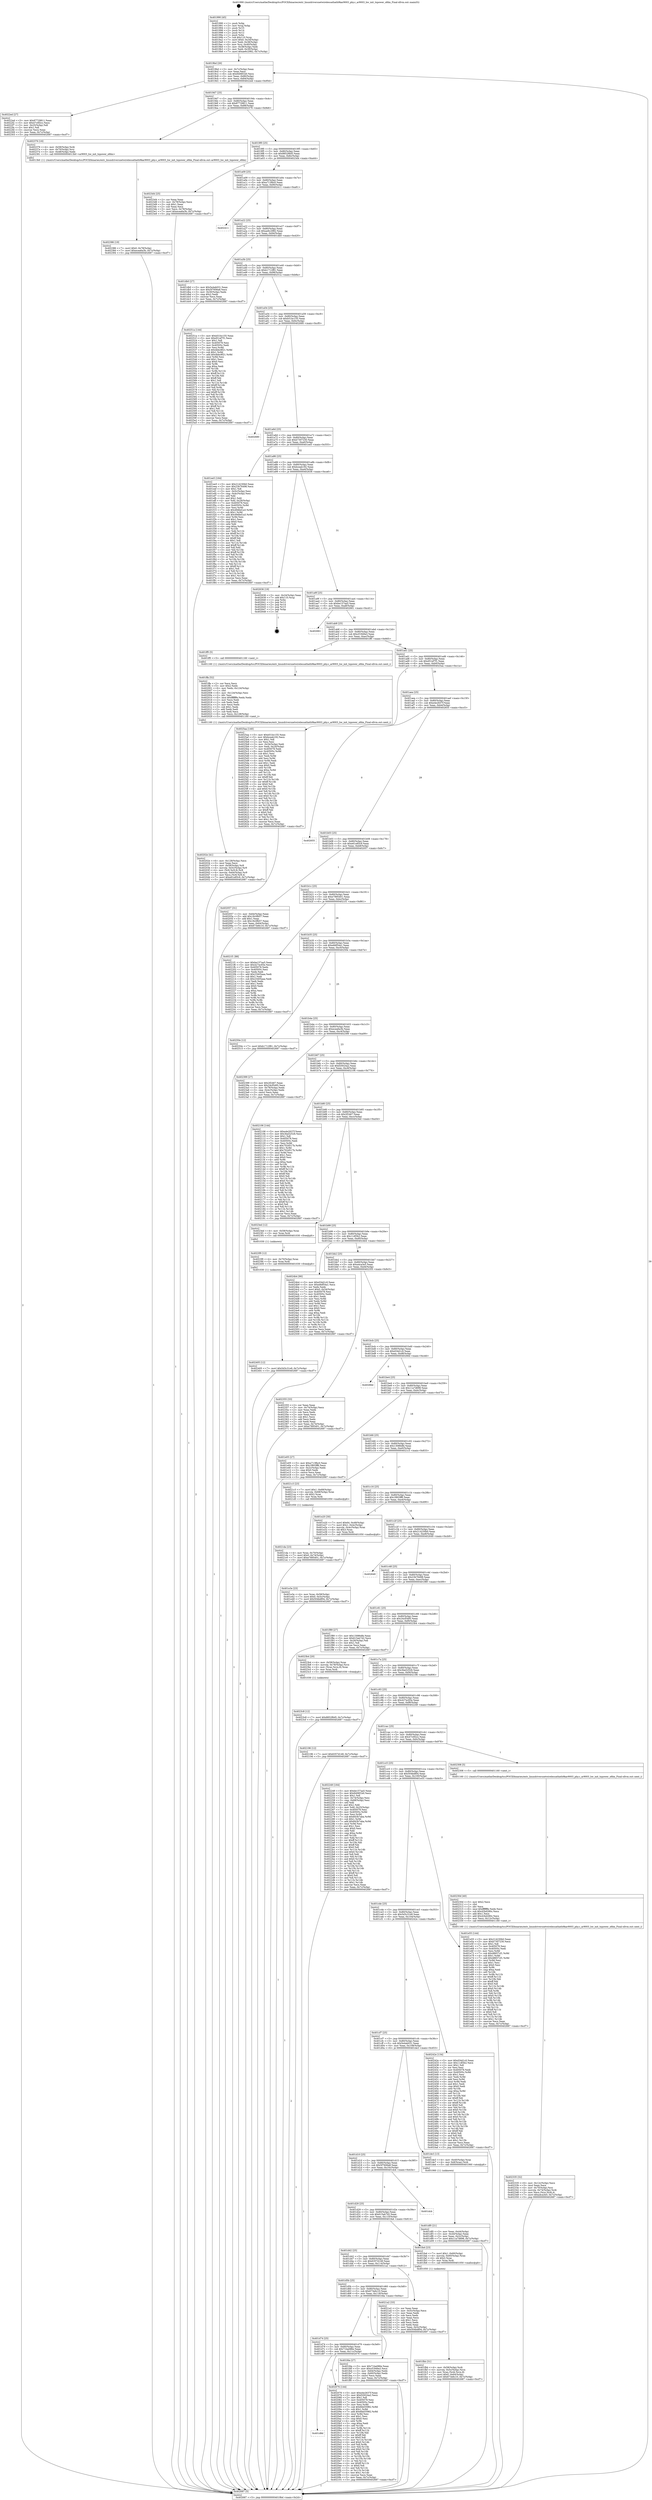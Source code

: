 digraph "0x401990" {
  label = "0x401990 (/mnt/c/Users/mathe/Desktop/tcc/POCII/binaries/extr_linuxdriversnetwirelessathath9kar9003_phy.c_ar9003_hw_init_txpower_ofdm_Final-ollvm.out::main(0))"
  labelloc = "t"
  node[shape=record]

  Entry [label="",width=0.3,height=0.3,shape=circle,fillcolor=black,style=filled]
  "0x4019bd" [label="{
     0x4019bd [26]\l
     | [instrs]\l
     &nbsp;&nbsp;0x4019bd \<+3\>: mov -0x7c(%rbp),%eax\l
     &nbsp;&nbsp;0x4019c0 \<+2\>: mov %eax,%ecx\l
     &nbsp;&nbsp;0x4019c2 \<+6\>: sub $0x8406f1b0,%ecx\l
     &nbsp;&nbsp;0x4019c8 \<+3\>: mov %eax,-0x80(%rbp)\l
     &nbsp;&nbsp;0x4019cb \<+6\>: mov %ecx,-0x84(%rbp)\l
     &nbsp;&nbsp;0x4019d1 \<+6\>: je 00000000004022ed \<main+0x95d\>\l
  }"]
  "0x4022ed" [label="{
     0x4022ed [27]\l
     | [instrs]\l
     &nbsp;&nbsp;0x4022ed \<+5\>: mov $0x87729811,%eax\l
     &nbsp;&nbsp;0x4022f2 \<+5\>: mov $0x47c0f2cc,%ecx\l
     &nbsp;&nbsp;0x4022f7 \<+3\>: mov -0x25(%rbp),%dl\l
     &nbsp;&nbsp;0x4022fa \<+3\>: test $0x1,%dl\l
     &nbsp;&nbsp;0x4022fd \<+3\>: cmovne %ecx,%eax\l
     &nbsp;&nbsp;0x402300 \<+3\>: mov %eax,-0x7c(%rbp)\l
     &nbsp;&nbsp;0x402303 \<+5\>: jmp 0000000000402687 \<main+0xcf7\>\l
  }"]
  "0x4019d7" [label="{
     0x4019d7 [25]\l
     | [instrs]\l
     &nbsp;&nbsp;0x4019d7 \<+5\>: jmp 00000000004019dc \<main+0x4c\>\l
     &nbsp;&nbsp;0x4019dc \<+3\>: mov -0x80(%rbp),%eax\l
     &nbsp;&nbsp;0x4019df \<+5\>: sub $0x87729811,%eax\l
     &nbsp;&nbsp;0x4019e4 \<+6\>: mov %eax,-0x88(%rbp)\l
     &nbsp;&nbsp;0x4019ea \<+6\>: je 0000000000402376 \<main+0x9e6\>\l
  }"]
  Exit [label="",width=0.3,height=0.3,shape=circle,fillcolor=black,style=filled,peripheries=2]
  "0x402376" [label="{
     0x402376 [16]\l
     | [instrs]\l
     &nbsp;&nbsp;0x402376 \<+4\>: mov -0x58(%rbp),%rdi\l
     &nbsp;&nbsp;0x40237a \<+4\>: mov -0x70(%rbp),%rsi\l
     &nbsp;&nbsp;0x40237e \<+3\>: mov -0x48(%rbp),%edx\l
     &nbsp;&nbsp;0x402381 \<+5\>: call 00000000004013b0 \<ar9003_hw_init_txpower_ofdm\>\l
     | [calls]\l
     &nbsp;&nbsp;0x4013b0 \{1\} (/mnt/c/Users/mathe/Desktop/tcc/POCII/binaries/extr_linuxdriversnetwirelessathath9kar9003_phy.c_ar9003_hw_init_txpower_ofdm_Final-ollvm.out::ar9003_hw_init_txpower_ofdm)\l
  }"]
  "0x4019f0" [label="{
     0x4019f0 [25]\l
     | [instrs]\l
     &nbsp;&nbsp;0x4019f0 \<+5\>: jmp 00000000004019f5 \<main+0x65\>\l
     &nbsp;&nbsp;0x4019f5 \<+3\>: mov -0x80(%rbp),%eax\l
     &nbsp;&nbsp;0x4019f8 \<+5\>: sub $0x8852f6d5,%eax\l
     &nbsp;&nbsp;0x4019fd \<+6\>: mov %eax,-0x8c(%rbp)\l
     &nbsp;&nbsp;0x401a03 \<+6\>: je 00000000004023d4 \<main+0xa44\>\l
  }"]
  "0x402405" [label="{
     0x402405 [12]\l
     | [instrs]\l
     &nbsp;&nbsp;0x402405 \<+7\>: movl $0x5d3c31e9,-0x7c(%rbp)\l
     &nbsp;&nbsp;0x40240c \<+5\>: jmp 0000000000402687 \<main+0xcf7\>\l
  }"]
  "0x4023d4" [label="{
     0x4023d4 [25]\l
     | [instrs]\l
     &nbsp;&nbsp;0x4023d4 \<+2\>: xor %eax,%eax\l
     &nbsp;&nbsp;0x4023d6 \<+3\>: mov -0x78(%rbp),%ecx\l
     &nbsp;&nbsp;0x4023d9 \<+3\>: sub $0x1,%eax\l
     &nbsp;&nbsp;0x4023dc \<+2\>: sub %eax,%ecx\l
     &nbsp;&nbsp;0x4023de \<+3\>: mov %ecx,-0x78(%rbp)\l
     &nbsp;&nbsp;0x4023e1 \<+7\>: movl $0xecea6a3b,-0x7c(%rbp)\l
     &nbsp;&nbsp;0x4023e8 \<+5\>: jmp 0000000000402687 \<main+0xcf7\>\l
  }"]
  "0x401a09" [label="{
     0x401a09 [25]\l
     | [instrs]\l
     &nbsp;&nbsp;0x401a09 \<+5\>: jmp 0000000000401a0e \<main+0x7e\>\l
     &nbsp;&nbsp;0x401a0e \<+3\>: mov -0x80(%rbp),%eax\l
     &nbsp;&nbsp;0x401a11 \<+5\>: sub $0xa713fbc0,%eax\l
     &nbsp;&nbsp;0x401a16 \<+6\>: mov %eax,-0x90(%rbp)\l
     &nbsp;&nbsp;0x401a1c \<+6\>: je 0000000000402411 \<main+0xa81\>\l
  }"]
  "0x4023f9" [label="{
     0x4023f9 [12]\l
     | [instrs]\l
     &nbsp;&nbsp;0x4023f9 \<+4\>: mov -0x70(%rbp),%rax\l
     &nbsp;&nbsp;0x4023fd \<+3\>: mov %rax,%rdi\l
     &nbsp;&nbsp;0x402400 \<+5\>: call 0000000000401030 \<free@plt\>\l
     | [calls]\l
     &nbsp;&nbsp;0x401030 \{1\} (unknown)\l
  }"]
  "0x402411" [label="{
     0x402411\l
  }", style=dashed]
  "0x401a22" [label="{
     0x401a22 [25]\l
     | [instrs]\l
     &nbsp;&nbsp;0x401a22 \<+5\>: jmp 0000000000401a27 \<main+0x97\>\l
     &nbsp;&nbsp;0x401a27 \<+3\>: mov -0x80(%rbp),%eax\l
     &nbsp;&nbsp;0x401a2a \<+5\>: sub $0xae6c2982,%eax\l
     &nbsp;&nbsp;0x401a2f \<+6\>: mov %eax,-0x94(%rbp)\l
     &nbsp;&nbsp;0x401a35 \<+6\>: je 0000000000401db0 \<main+0x420\>\l
  }"]
  "0x4023c8" [label="{
     0x4023c8 [12]\l
     | [instrs]\l
     &nbsp;&nbsp;0x4023c8 \<+7\>: movl $0x8852f6d5,-0x7c(%rbp)\l
     &nbsp;&nbsp;0x4023cf \<+5\>: jmp 0000000000402687 \<main+0xcf7\>\l
  }"]
  "0x401db0" [label="{
     0x401db0 [27]\l
     | [instrs]\l
     &nbsp;&nbsp;0x401db0 \<+5\>: mov $0x5e4ab031,%eax\l
     &nbsp;&nbsp;0x401db5 \<+5\>: mov $0x5f7606a8,%ecx\l
     &nbsp;&nbsp;0x401dba \<+3\>: mov -0x30(%rbp),%edx\l
     &nbsp;&nbsp;0x401dbd \<+3\>: cmp $0x2,%edx\l
     &nbsp;&nbsp;0x401dc0 \<+3\>: cmovne %ecx,%eax\l
     &nbsp;&nbsp;0x401dc3 \<+3\>: mov %eax,-0x7c(%rbp)\l
     &nbsp;&nbsp;0x401dc6 \<+5\>: jmp 0000000000402687 \<main+0xcf7\>\l
  }"]
  "0x401a3b" [label="{
     0x401a3b [25]\l
     | [instrs]\l
     &nbsp;&nbsp;0x401a3b \<+5\>: jmp 0000000000401a40 \<main+0xb0\>\l
     &nbsp;&nbsp;0x401a40 \<+3\>: mov -0x80(%rbp),%eax\l
     &nbsp;&nbsp;0x401a43 \<+5\>: sub $0xb1712f81,%eax\l
     &nbsp;&nbsp;0x401a48 \<+6\>: mov %eax,-0x98(%rbp)\l
     &nbsp;&nbsp;0x401a4e \<+6\>: je 000000000040251a \<main+0xb8a\>\l
  }"]
  "0x402687" [label="{
     0x402687 [5]\l
     | [instrs]\l
     &nbsp;&nbsp;0x402687 \<+5\>: jmp 00000000004019bd \<main+0x2d\>\l
  }"]
  "0x401990" [label="{
     0x401990 [45]\l
     | [instrs]\l
     &nbsp;&nbsp;0x401990 \<+1\>: push %rbp\l
     &nbsp;&nbsp;0x401991 \<+3\>: mov %rsp,%rbp\l
     &nbsp;&nbsp;0x401994 \<+2\>: push %r15\l
     &nbsp;&nbsp;0x401996 \<+2\>: push %r14\l
     &nbsp;&nbsp;0x401998 \<+2\>: push %r12\l
     &nbsp;&nbsp;0x40199a \<+1\>: push %rbx\l
     &nbsp;&nbsp;0x40199b \<+7\>: sub $0x110,%rsp\l
     &nbsp;&nbsp;0x4019a2 \<+7\>: movl $0x0,-0x34(%rbp)\l
     &nbsp;&nbsp;0x4019a9 \<+3\>: mov %edi,-0x38(%rbp)\l
     &nbsp;&nbsp;0x4019ac \<+4\>: mov %rsi,-0x40(%rbp)\l
     &nbsp;&nbsp;0x4019b0 \<+3\>: mov -0x38(%rbp),%edi\l
     &nbsp;&nbsp;0x4019b3 \<+3\>: mov %edi,-0x30(%rbp)\l
     &nbsp;&nbsp;0x4019b6 \<+7\>: movl $0xae6c2982,-0x7c(%rbp)\l
  }"]
  "0x402386" [label="{
     0x402386 [19]\l
     | [instrs]\l
     &nbsp;&nbsp;0x402386 \<+7\>: movl $0x0,-0x78(%rbp)\l
     &nbsp;&nbsp;0x40238d \<+7\>: movl $0xecea6a3b,-0x7c(%rbp)\l
     &nbsp;&nbsp;0x402394 \<+5\>: jmp 0000000000402687 \<main+0xcf7\>\l
  }"]
  "0x40251a" [label="{
     0x40251a [144]\l
     | [instrs]\l
     &nbsp;&nbsp;0x40251a \<+5\>: mov $0xb51bc155,%eax\l
     &nbsp;&nbsp;0x40251f \<+5\>: mov $0xd51ef7f1,%ecx\l
     &nbsp;&nbsp;0x402524 \<+2\>: mov $0x1,%dl\l
     &nbsp;&nbsp;0x402526 \<+7\>: mov 0x405078,%esi\l
     &nbsp;&nbsp;0x40252d \<+7\>: mov 0x40505c,%edi\l
     &nbsp;&nbsp;0x402534 \<+3\>: mov %esi,%r8d\l
     &nbsp;&nbsp;0x402537 \<+7\>: sub $0x4bbc8f21,%r8d\l
     &nbsp;&nbsp;0x40253e \<+4\>: sub $0x1,%r8d\l
     &nbsp;&nbsp;0x402542 \<+7\>: add $0x4bbc8f21,%r8d\l
     &nbsp;&nbsp;0x402549 \<+4\>: imul %r8d,%esi\l
     &nbsp;&nbsp;0x40254d \<+3\>: and $0x1,%esi\l
     &nbsp;&nbsp;0x402550 \<+3\>: cmp $0x0,%esi\l
     &nbsp;&nbsp;0x402553 \<+4\>: sete %r9b\l
     &nbsp;&nbsp;0x402557 \<+3\>: cmp $0xa,%edi\l
     &nbsp;&nbsp;0x40255a \<+4\>: setl %r10b\l
     &nbsp;&nbsp;0x40255e \<+3\>: mov %r9b,%r11b\l
     &nbsp;&nbsp;0x402561 \<+4\>: xor $0xff,%r11b\l
     &nbsp;&nbsp;0x402565 \<+3\>: mov %r10b,%bl\l
     &nbsp;&nbsp;0x402568 \<+3\>: xor $0xff,%bl\l
     &nbsp;&nbsp;0x40256b \<+3\>: xor $0x1,%dl\l
     &nbsp;&nbsp;0x40256e \<+3\>: mov %r11b,%r14b\l
     &nbsp;&nbsp;0x402571 \<+4\>: and $0xff,%r14b\l
     &nbsp;&nbsp;0x402575 \<+3\>: and %dl,%r9b\l
     &nbsp;&nbsp;0x402578 \<+3\>: mov %bl,%r15b\l
     &nbsp;&nbsp;0x40257b \<+4\>: and $0xff,%r15b\l
     &nbsp;&nbsp;0x40257f \<+3\>: and %dl,%r10b\l
     &nbsp;&nbsp;0x402582 \<+3\>: or %r9b,%r14b\l
     &nbsp;&nbsp;0x402585 \<+3\>: or %r10b,%r15b\l
     &nbsp;&nbsp;0x402588 \<+3\>: xor %r15b,%r14b\l
     &nbsp;&nbsp;0x40258b \<+3\>: or %bl,%r11b\l
     &nbsp;&nbsp;0x40258e \<+4\>: xor $0xff,%r11b\l
     &nbsp;&nbsp;0x402592 \<+3\>: or $0x1,%dl\l
     &nbsp;&nbsp;0x402595 \<+3\>: and %dl,%r11b\l
     &nbsp;&nbsp;0x402598 \<+3\>: or %r11b,%r14b\l
     &nbsp;&nbsp;0x40259b \<+4\>: test $0x1,%r14b\l
     &nbsp;&nbsp;0x40259f \<+3\>: cmovne %ecx,%eax\l
     &nbsp;&nbsp;0x4025a2 \<+3\>: mov %eax,-0x7c(%rbp)\l
     &nbsp;&nbsp;0x4025a5 \<+5\>: jmp 0000000000402687 \<main+0xcf7\>\l
  }"]
  "0x401a54" [label="{
     0x401a54 [25]\l
     | [instrs]\l
     &nbsp;&nbsp;0x401a54 \<+5\>: jmp 0000000000401a59 \<main+0xc9\>\l
     &nbsp;&nbsp;0x401a59 \<+3\>: mov -0x80(%rbp),%eax\l
     &nbsp;&nbsp;0x401a5c \<+5\>: sub $0xb51bc155,%eax\l
     &nbsp;&nbsp;0x401a61 \<+6\>: mov %eax,-0x9c(%rbp)\l
     &nbsp;&nbsp;0x401a67 \<+6\>: je 0000000000402680 \<main+0xcf0\>\l
  }"]
  "0x402335" [label="{
     0x402335 [32]\l
     | [instrs]\l
     &nbsp;&nbsp;0x402335 \<+6\>: mov -0x12c(%rbp),%ecx\l
     &nbsp;&nbsp;0x40233b \<+3\>: imul %eax,%ecx\l
     &nbsp;&nbsp;0x40233e \<+4\>: mov -0x70(%rbp),%rsi\l
     &nbsp;&nbsp;0x402342 \<+4\>: movslq -0x74(%rbp),%rdi\l
     &nbsp;&nbsp;0x402346 \<+3\>: mov %ecx,(%rsi,%rdi,4)\l
     &nbsp;&nbsp;0x402349 \<+7\>: movl $0xa4ca3e5,-0x7c(%rbp)\l
     &nbsp;&nbsp;0x402350 \<+5\>: jmp 0000000000402687 \<main+0xcf7\>\l
  }"]
  "0x402680" [label="{
     0x402680\l
  }", style=dashed]
  "0x401a6d" [label="{
     0x401a6d [25]\l
     | [instrs]\l
     &nbsp;&nbsp;0x401a6d \<+5\>: jmp 0000000000401a72 \<main+0xe2\>\l
     &nbsp;&nbsp;0x401a72 \<+3\>: mov -0x80(%rbp),%eax\l
     &nbsp;&nbsp;0x401a75 \<+5\>: sub $0xb7307230,%eax\l
     &nbsp;&nbsp;0x401a7a \<+6\>: mov %eax,-0xa0(%rbp)\l
     &nbsp;&nbsp;0x401a80 \<+6\>: je 0000000000401ee5 \<main+0x555\>\l
  }"]
  "0x40230d" [label="{
     0x40230d [40]\l
     | [instrs]\l
     &nbsp;&nbsp;0x40230d \<+5\>: mov $0x2,%ecx\l
     &nbsp;&nbsp;0x402312 \<+1\>: cltd\l
     &nbsp;&nbsp;0x402313 \<+2\>: idiv %ecx\l
     &nbsp;&nbsp;0x402315 \<+6\>: imul $0xfffffffe,%edx,%ecx\l
     &nbsp;&nbsp;0x40231b \<+6\>: sub $0x42bd280c,%ecx\l
     &nbsp;&nbsp;0x402321 \<+3\>: add $0x1,%ecx\l
     &nbsp;&nbsp;0x402324 \<+6\>: add $0x42bd280c,%ecx\l
     &nbsp;&nbsp;0x40232a \<+6\>: mov %ecx,-0x12c(%rbp)\l
     &nbsp;&nbsp;0x402330 \<+5\>: call 0000000000401160 \<next_i\>\l
     | [calls]\l
     &nbsp;&nbsp;0x401160 \{1\} (/mnt/c/Users/mathe/Desktop/tcc/POCII/binaries/extr_linuxdriversnetwirelessathath9kar9003_phy.c_ar9003_hw_init_txpower_ofdm_Final-ollvm.out::next_i)\l
  }"]
  "0x401ee5" [label="{
     0x401ee5 [164]\l
     | [instrs]\l
     &nbsp;&nbsp;0x401ee5 \<+5\>: mov $0x214230b0,%eax\l
     &nbsp;&nbsp;0x401eea \<+5\>: mov $0x23b76498,%ecx\l
     &nbsp;&nbsp;0x401eef \<+2\>: mov $0x1,%dl\l
     &nbsp;&nbsp;0x401ef1 \<+3\>: mov -0x5c(%rbp),%esi\l
     &nbsp;&nbsp;0x401ef4 \<+3\>: cmp -0x4c(%rbp),%esi\l
     &nbsp;&nbsp;0x401ef7 \<+4\>: setl %dil\l
     &nbsp;&nbsp;0x401efb \<+4\>: and $0x1,%dil\l
     &nbsp;&nbsp;0x401eff \<+4\>: mov %dil,-0x26(%rbp)\l
     &nbsp;&nbsp;0x401f03 \<+7\>: mov 0x405078,%esi\l
     &nbsp;&nbsp;0x401f0a \<+8\>: mov 0x40505c,%r8d\l
     &nbsp;&nbsp;0x401f12 \<+3\>: mov %esi,%r9d\l
     &nbsp;&nbsp;0x401f15 \<+7\>: sub $0x49dbd1a3,%r9d\l
     &nbsp;&nbsp;0x401f1c \<+4\>: sub $0x1,%r9d\l
     &nbsp;&nbsp;0x401f20 \<+7\>: add $0x49dbd1a3,%r9d\l
     &nbsp;&nbsp;0x401f27 \<+4\>: imul %r9d,%esi\l
     &nbsp;&nbsp;0x401f2b \<+3\>: and $0x1,%esi\l
     &nbsp;&nbsp;0x401f2e \<+3\>: cmp $0x0,%esi\l
     &nbsp;&nbsp;0x401f31 \<+4\>: sete %dil\l
     &nbsp;&nbsp;0x401f35 \<+4\>: cmp $0xa,%r8d\l
     &nbsp;&nbsp;0x401f39 \<+4\>: setl %r10b\l
     &nbsp;&nbsp;0x401f3d \<+3\>: mov %dil,%r11b\l
     &nbsp;&nbsp;0x401f40 \<+4\>: xor $0xff,%r11b\l
     &nbsp;&nbsp;0x401f44 \<+3\>: mov %r10b,%bl\l
     &nbsp;&nbsp;0x401f47 \<+3\>: xor $0xff,%bl\l
     &nbsp;&nbsp;0x401f4a \<+3\>: xor $0x1,%dl\l
     &nbsp;&nbsp;0x401f4d \<+3\>: mov %r11b,%r14b\l
     &nbsp;&nbsp;0x401f50 \<+4\>: and $0xff,%r14b\l
     &nbsp;&nbsp;0x401f54 \<+3\>: and %dl,%dil\l
     &nbsp;&nbsp;0x401f57 \<+3\>: mov %bl,%r15b\l
     &nbsp;&nbsp;0x401f5a \<+4\>: and $0xff,%r15b\l
     &nbsp;&nbsp;0x401f5e \<+3\>: and %dl,%r10b\l
     &nbsp;&nbsp;0x401f61 \<+3\>: or %dil,%r14b\l
     &nbsp;&nbsp;0x401f64 \<+3\>: or %r10b,%r15b\l
     &nbsp;&nbsp;0x401f67 \<+3\>: xor %r15b,%r14b\l
     &nbsp;&nbsp;0x401f6a \<+3\>: or %bl,%r11b\l
     &nbsp;&nbsp;0x401f6d \<+4\>: xor $0xff,%r11b\l
     &nbsp;&nbsp;0x401f71 \<+3\>: or $0x1,%dl\l
     &nbsp;&nbsp;0x401f74 \<+3\>: and %dl,%r11b\l
     &nbsp;&nbsp;0x401f77 \<+3\>: or %r11b,%r14b\l
     &nbsp;&nbsp;0x401f7a \<+4\>: test $0x1,%r14b\l
     &nbsp;&nbsp;0x401f7e \<+3\>: cmovne %ecx,%eax\l
     &nbsp;&nbsp;0x401f81 \<+3\>: mov %eax,-0x7c(%rbp)\l
     &nbsp;&nbsp;0x401f84 \<+5\>: jmp 0000000000402687 \<main+0xcf7\>\l
  }"]
  "0x401a86" [label="{
     0x401a86 [25]\l
     | [instrs]\l
     &nbsp;&nbsp;0x401a86 \<+5\>: jmp 0000000000401a8b \<main+0xfb\>\l
     &nbsp;&nbsp;0x401a8b \<+3\>: mov -0x80(%rbp),%eax\l
     &nbsp;&nbsp;0x401a8e \<+5\>: sub $0xbceab192,%eax\l
     &nbsp;&nbsp;0x401a93 \<+6\>: mov %eax,-0xa4(%rbp)\l
     &nbsp;&nbsp;0x401a99 \<+6\>: je 0000000000402636 \<main+0xca6\>\l
  }"]
  "0x4021da" [label="{
     0x4021da [23]\l
     | [instrs]\l
     &nbsp;&nbsp;0x4021da \<+4\>: mov %rax,-0x70(%rbp)\l
     &nbsp;&nbsp;0x4021de \<+7\>: movl $0x0,-0x74(%rbp)\l
     &nbsp;&nbsp;0x4021e5 \<+7\>: movl $0xe7895401,-0x7c(%rbp)\l
     &nbsp;&nbsp;0x4021ec \<+5\>: jmp 0000000000402687 \<main+0xcf7\>\l
  }"]
  "0x402636" [label="{
     0x402636 [19]\l
     | [instrs]\l
     &nbsp;&nbsp;0x402636 \<+3\>: mov -0x24(%rbp),%eax\l
     &nbsp;&nbsp;0x402639 \<+7\>: add $0x110,%rsp\l
     &nbsp;&nbsp;0x402640 \<+1\>: pop %rbx\l
     &nbsp;&nbsp;0x402641 \<+2\>: pop %r12\l
     &nbsp;&nbsp;0x402643 \<+2\>: pop %r14\l
     &nbsp;&nbsp;0x402645 \<+2\>: pop %r15\l
     &nbsp;&nbsp;0x402647 \<+1\>: pop %rbp\l
     &nbsp;&nbsp;0x402648 \<+1\>: ret\l
  }"]
  "0x401a9f" [label="{
     0x401a9f [25]\l
     | [instrs]\l
     &nbsp;&nbsp;0x401a9f \<+5\>: jmp 0000000000401aa4 \<main+0x114\>\l
     &nbsp;&nbsp;0x401aa4 \<+3\>: mov -0x80(%rbp),%eax\l
     &nbsp;&nbsp;0x401aa7 \<+5\>: sub $0xbe157aa5,%eax\l
     &nbsp;&nbsp;0x401aac \<+6\>: mov %eax,-0xa8(%rbp)\l
     &nbsp;&nbsp;0x401ab2 \<+6\>: je 0000000000402661 \<main+0xcd1\>\l
  }"]
  "0x401d8d" [label="{
     0x401d8d\l
  }", style=dashed]
  "0x402661" [label="{
     0x402661\l
  }", style=dashed]
  "0x401ab8" [label="{
     0x401ab8 [25]\l
     | [instrs]\l
     &nbsp;&nbsp;0x401ab8 \<+5\>: jmp 0000000000401abd \<main+0x12d\>\l
     &nbsp;&nbsp;0x401abd \<+3\>: mov -0x80(%rbp),%eax\l
     &nbsp;&nbsp;0x401ac0 \<+5\>: sub $0xcf1949a3,%eax\l
     &nbsp;&nbsp;0x401ac5 \<+6\>: mov %eax,-0xac(%rbp)\l
     &nbsp;&nbsp;0x401acb \<+6\>: je 0000000000401ff5 \<main+0x665\>\l
  }"]
  "0x402076" [label="{
     0x402076 [144]\l
     | [instrs]\l
     &nbsp;&nbsp;0x402076 \<+5\>: mov $0xe4e2637f,%eax\l
     &nbsp;&nbsp;0x40207b \<+5\>: mov $0xf20024a2,%ecx\l
     &nbsp;&nbsp;0x402080 \<+2\>: mov $0x1,%dl\l
     &nbsp;&nbsp;0x402082 \<+7\>: mov 0x405078,%esi\l
     &nbsp;&nbsp;0x402089 \<+7\>: mov 0x40505c,%edi\l
     &nbsp;&nbsp;0x402090 \<+3\>: mov %esi,%r8d\l
     &nbsp;&nbsp;0x402093 \<+7\>: sub $0x6bb55982,%r8d\l
     &nbsp;&nbsp;0x40209a \<+4\>: sub $0x1,%r8d\l
     &nbsp;&nbsp;0x40209e \<+7\>: add $0x6bb55982,%r8d\l
     &nbsp;&nbsp;0x4020a5 \<+4\>: imul %r8d,%esi\l
     &nbsp;&nbsp;0x4020a9 \<+3\>: and $0x1,%esi\l
     &nbsp;&nbsp;0x4020ac \<+3\>: cmp $0x0,%esi\l
     &nbsp;&nbsp;0x4020af \<+4\>: sete %r9b\l
     &nbsp;&nbsp;0x4020b3 \<+3\>: cmp $0xa,%edi\l
     &nbsp;&nbsp;0x4020b6 \<+4\>: setl %r10b\l
     &nbsp;&nbsp;0x4020ba \<+3\>: mov %r9b,%r11b\l
     &nbsp;&nbsp;0x4020bd \<+4\>: xor $0xff,%r11b\l
     &nbsp;&nbsp;0x4020c1 \<+3\>: mov %r10b,%bl\l
     &nbsp;&nbsp;0x4020c4 \<+3\>: xor $0xff,%bl\l
     &nbsp;&nbsp;0x4020c7 \<+3\>: xor $0x0,%dl\l
     &nbsp;&nbsp;0x4020ca \<+3\>: mov %r11b,%r14b\l
     &nbsp;&nbsp;0x4020cd \<+4\>: and $0x0,%r14b\l
     &nbsp;&nbsp;0x4020d1 \<+3\>: and %dl,%r9b\l
     &nbsp;&nbsp;0x4020d4 \<+3\>: mov %bl,%r15b\l
     &nbsp;&nbsp;0x4020d7 \<+4\>: and $0x0,%r15b\l
     &nbsp;&nbsp;0x4020db \<+3\>: and %dl,%r10b\l
     &nbsp;&nbsp;0x4020de \<+3\>: or %r9b,%r14b\l
     &nbsp;&nbsp;0x4020e1 \<+3\>: or %r10b,%r15b\l
     &nbsp;&nbsp;0x4020e4 \<+3\>: xor %r15b,%r14b\l
     &nbsp;&nbsp;0x4020e7 \<+3\>: or %bl,%r11b\l
     &nbsp;&nbsp;0x4020ea \<+4\>: xor $0xff,%r11b\l
     &nbsp;&nbsp;0x4020ee \<+3\>: or $0x0,%dl\l
     &nbsp;&nbsp;0x4020f1 \<+3\>: and %dl,%r11b\l
     &nbsp;&nbsp;0x4020f4 \<+3\>: or %r11b,%r14b\l
     &nbsp;&nbsp;0x4020f7 \<+4\>: test $0x1,%r14b\l
     &nbsp;&nbsp;0x4020fb \<+3\>: cmovne %ecx,%eax\l
     &nbsp;&nbsp;0x4020fe \<+3\>: mov %eax,-0x7c(%rbp)\l
     &nbsp;&nbsp;0x402101 \<+5\>: jmp 0000000000402687 \<main+0xcf7\>\l
  }"]
  "0x401ff5" [label="{
     0x401ff5 [5]\l
     | [instrs]\l
     &nbsp;&nbsp;0x401ff5 \<+5\>: call 0000000000401160 \<next_i\>\l
     | [calls]\l
     &nbsp;&nbsp;0x401160 \{1\} (/mnt/c/Users/mathe/Desktop/tcc/POCII/binaries/extr_linuxdriversnetwirelessathath9kar9003_phy.c_ar9003_hw_init_txpower_ofdm_Final-ollvm.out::next_i)\l
  }"]
  "0x401ad1" [label="{
     0x401ad1 [25]\l
     | [instrs]\l
     &nbsp;&nbsp;0x401ad1 \<+5\>: jmp 0000000000401ad6 \<main+0x146\>\l
     &nbsp;&nbsp;0x401ad6 \<+3\>: mov -0x80(%rbp),%eax\l
     &nbsp;&nbsp;0x401ad9 \<+5\>: sub $0xd51ef7f1,%eax\l
     &nbsp;&nbsp;0x401ade \<+6\>: mov %eax,-0xb0(%rbp)\l
     &nbsp;&nbsp;0x401ae4 \<+6\>: je 00000000004025aa \<main+0xc1a\>\l
  }"]
  "0x40202e" [label="{
     0x40202e [41]\l
     | [instrs]\l
     &nbsp;&nbsp;0x40202e \<+6\>: mov -0x128(%rbp),%ecx\l
     &nbsp;&nbsp;0x402034 \<+3\>: imul %eax,%ecx\l
     &nbsp;&nbsp;0x402037 \<+4\>: mov -0x58(%rbp),%r8\l
     &nbsp;&nbsp;0x40203b \<+4\>: movslq -0x5c(%rbp),%r9\l
     &nbsp;&nbsp;0x40203f \<+4\>: mov (%r8,%r9,8),%r8\l
     &nbsp;&nbsp;0x402043 \<+4\>: movslq -0x64(%rbp),%r9\l
     &nbsp;&nbsp;0x402047 \<+4\>: mov %ecx,(%r8,%r9,4)\l
     &nbsp;&nbsp;0x40204b \<+7\>: movl $0xe61e85c9,-0x7c(%rbp)\l
     &nbsp;&nbsp;0x402052 \<+5\>: jmp 0000000000402687 \<main+0xcf7\>\l
  }"]
  "0x4025aa" [label="{
     0x4025aa [140]\l
     | [instrs]\l
     &nbsp;&nbsp;0x4025aa \<+5\>: mov $0xb51bc155,%eax\l
     &nbsp;&nbsp;0x4025af \<+5\>: mov $0xbceab192,%ecx\l
     &nbsp;&nbsp;0x4025b4 \<+2\>: mov $0x1,%dl\l
     &nbsp;&nbsp;0x4025b6 \<+2\>: xor %esi,%esi\l
     &nbsp;&nbsp;0x4025b8 \<+3\>: mov -0x34(%rbp),%edi\l
     &nbsp;&nbsp;0x4025bb \<+3\>: mov %edi,-0x24(%rbp)\l
     &nbsp;&nbsp;0x4025be \<+7\>: mov 0x405078,%edi\l
     &nbsp;&nbsp;0x4025c5 \<+8\>: mov 0x40505c,%r8d\l
     &nbsp;&nbsp;0x4025cd \<+3\>: sub $0x1,%esi\l
     &nbsp;&nbsp;0x4025d0 \<+3\>: mov %edi,%r9d\l
     &nbsp;&nbsp;0x4025d3 \<+3\>: add %esi,%r9d\l
     &nbsp;&nbsp;0x4025d6 \<+4\>: imul %r9d,%edi\l
     &nbsp;&nbsp;0x4025da \<+3\>: and $0x1,%edi\l
     &nbsp;&nbsp;0x4025dd \<+3\>: cmp $0x0,%edi\l
     &nbsp;&nbsp;0x4025e0 \<+4\>: sete %r10b\l
     &nbsp;&nbsp;0x4025e4 \<+4\>: cmp $0xa,%r8d\l
     &nbsp;&nbsp;0x4025e8 \<+4\>: setl %r11b\l
     &nbsp;&nbsp;0x4025ec \<+3\>: mov %r10b,%bl\l
     &nbsp;&nbsp;0x4025ef \<+3\>: xor $0xff,%bl\l
     &nbsp;&nbsp;0x4025f2 \<+3\>: mov %r11b,%r14b\l
     &nbsp;&nbsp;0x4025f5 \<+4\>: xor $0xff,%r14b\l
     &nbsp;&nbsp;0x4025f9 \<+3\>: xor $0x0,%dl\l
     &nbsp;&nbsp;0x4025fc \<+3\>: mov %bl,%r15b\l
     &nbsp;&nbsp;0x4025ff \<+4\>: and $0x0,%r15b\l
     &nbsp;&nbsp;0x402603 \<+3\>: and %dl,%r10b\l
     &nbsp;&nbsp;0x402606 \<+3\>: mov %r14b,%r12b\l
     &nbsp;&nbsp;0x402609 \<+4\>: and $0x0,%r12b\l
     &nbsp;&nbsp;0x40260d \<+3\>: and %dl,%r11b\l
     &nbsp;&nbsp;0x402610 \<+3\>: or %r10b,%r15b\l
     &nbsp;&nbsp;0x402613 \<+3\>: or %r11b,%r12b\l
     &nbsp;&nbsp;0x402616 \<+3\>: xor %r12b,%r15b\l
     &nbsp;&nbsp;0x402619 \<+3\>: or %r14b,%bl\l
     &nbsp;&nbsp;0x40261c \<+3\>: xor $0xff,%bl\l
     &nbsp;&nbsp;0x40261f \<+3\>: or $0x0,%dl\l
     &nbsp;&nbsp;0x402622 \<+2\>: and %dl,%bl\l
     &nbsp;&nbsp;0x402624 \<+3\>: or %bl,%r15b\l
     &nbsp;&nbsp;0x402627 \<+4\>: test $0x1,%r15b\l
     &nbsp;&nbsp;0x40262b \<+3\>: cmovne %ecx,%eax\l
     &nbsp;&nbsp;0x40262e \<+3\>: mov %eax,-0x7c(%rbp)\l
     &nbsp;&nbsp;0x402631 \<+5\>: jmp 0000000000402687 \<main+0xcf7\>\l
  }"]
  "0x401aea" [label="{
     0x401aea [25]\l
     | [instrs]\l
     &nbsp;&nbsp;0x401aea \<+5\>: jmp 0000000000401aef \<main+0x15f\>\l
     &nbsp;&nbsp;0x401aef \<+3\>: mov -0x80(%rbp),%eax\l
     &nbsp;&nbsp;0x401af2 \<+5\>: sub $0xe4e2637f,%eax\l
     &nbsp;&nbsp;0x401af7 \<+6\>: mov %eax,-0xb4(%rbp)\l
     &nbsp;&nbsp;0x401afd \<+6\>: je 0000000000402655 \<main+0xcc5\>\l
  }"]
  "0x401ffa" [label="{
     0x401ffa [52]\l
     | [instrs]\l
     &nbsp;&nbsp;0x401ffa \<+2\>: xor %ecx,%ecx\l
     &nbsp;&nbsp;0x401ffc \<+5\>: mov $0x2,%edx\l
     &nbsp;&nbsp;0x402001 \<+6\>: mov %edx,-0x124(%rbp)\l
     &nbsp;&nbsp;0x402007 \<+1\>: cltd\l
     &nbsp;&nbsp;0x402008 \<+6\>: mov -0x124(%rbp),%esi\l
     &nbsp;&nbsp;0x40200e \<+2\>: idiv %esi\l
     &nbsp;&nbsp;0x402010 \<+6\>: imul $0xfffffffe,%edx,%edx\l
     &nbsp;&nbsp;0x402016 \<+2\>: mov %ecx,%edi\l
     &nbsp;&nbsp;0x402018 \<+2\>: sub %edx,%edi\l
     &nbsp;&nbsp;0x40201a \<+2\>: mov %ecx,%edx\l
     &nbsp;&nbsp;0x40201c \<+3\>: sub $0x1,%edx\l
     &nbsp;&nbsp;0x40201f \<+2\>: add %edx,%edi\l
     &nbsp;&nbsp;0x402021 \<+2\>: sub %edi,%ecx\l
     &nbsp;&nbsp;0x402023 \<+6\>: mov %ecx,-0x128(%rbp)\l
     &nbsp;&nbsp;0x402029 \<+5\>: call 0000000000401160 \<next_i\>\l
     | [calls]\l
     &nbsp;&nbsp;0x401160 \{1\} (/mnt/c/Users/mathe/Desktop/tcc/POCII/binaries/extr_linuxdriversnetwirelessathath9kar9003_phy.c_ar9003_hw_init_txpower_ofdm_Final-ollvm.out::next_i)\l
  }"]
  "0x402655" [label="{
     0x402655\l
  }", style=dashed]
  "0x401b03" [label="{
     0x401b03 [25]\l
     | [instrs]\l
     &nbsp;&nbsp;0x401b03 \<+5\>: jmp 0000000000401b08 \<main+0x178\>\l
     &nbsp;&nbsp;0x401b08 \<+3\>: mov -0x80(%rbp),%eax\l
     &nbsp;&nbsp;0x401b0b \<+5\>: sub $0xe61e85c9,%eax\l
     &nbsp;&nbsp;0x401b10 \<+6\>: mov %eax,-0xb8(%rbp)\l
     &nbsp;&nbsp;0x401b16 \<+6\>: je 0000000000402057 \<main+0x6c7\>\l
  }"]
  "0x401d74" [label="{
     0x401d74 [25]\l
     | [instrs]\l
     &nbsp;&nbsp;0x401d74 \<+5\>: jmp 0000000000401d79 \<main+0x3e9\>\l
     &nbsp;&nbsp;0x401d79 \<+3\>: mov -0x80(%rbp),%eax\l
     &nbsp;&nbsp;0x401d7c \<+5\>: sub $0x71ba086e,%eax\l
     &nbsp;&nbsp;0x401d81 \<+6\>: mov %eax,-0x11c(%rbp)\l
     &nbsp;&nbsp;0x401d87 \<+6\>: je 0000000000402076 \<main+0x6e6\>\l
  }"]
  "0x402057" [label="{
     0x402057 [31]\l
     | [instrs]\l
     &nbsp;&nbsp;0x402057 \<+3\>: mov -0x64(%rbp),%eax\l
     &nbsp;&nbsp;0x40205a \<+5\>: add $0x18c0fb57,%eax\l
     &nbsp;&nbsp;0x40205f \<+3\>: add $0x1,%eax\l
     &nbsp;&nbsp;0x402062 \<+5\>: sub $0x18c0fb57,%eax\l
     &nbsp;&nbsp;0x402067 \<+3\>: mov %eax,-0x64(%rbp)\l
     &nbsp;&nbsp;0x40206a \<+7\>: movl $0x673e6c10,-0x7c(%rbp)\l
     &nbsp;&nbsp;0x402071 \<+5\>: jmp 0000000000402687 \<main+0xcf7\>\l
  }"]
  "0x401b1c" [label="{
     0x401b1c [25]\l
     | [instrs]\l
     &nbsp;&nbsp;0x401b1c \<+5\>: jmp 0000000000401b21 \<main+0x191\>\l
     &nbsp;&nbsp;0x401b21 \<+3\>: mov -0x80(%rbp),%eax\l
     &nbsp;&nbsp;0x401b24 \<+5\>: sub $0xe7895401,%eax\l
     &nbsp;&nbsp;0x401b29 \<+6\>: mov %eax,-0xbc(%rbp)\l
     &nbsp;&nbsp;0x401b2f \<+6\>: je 00000000004021f1 \<main+0x861\>\l
  }"]
  "0x401fda" [label="{
     0x401fda [27]\l
     | [instrs]\l
     &nbsp;&nbsp;0x401fda \<+5\>: mov $0x71ba086e,%eax\l
     &nbsp;&nbsp;0x401fdf \<+5\>: mov $0xcf1949a3,%ecx\l
     &nbsp;&nbsp;0x401fe4 \<+3\>: mov -0x64(%rbp),%edx\l
     &nbsp;&nbsp;0x401fe7 \<+3\>: cmp -0x60(%rbp),%edx\l
     &nbsp;&nbsp;0x401fea \<+3\>: cmovl %ecx,%eax\l
     &nbsp;&nbsp;0x401fed \<+3\>: mov %eax,-0x7c(%rbp)\l
     &nbsp;&nbsp;0x401ff0 \<+5\>: jmp 0000000000402687 \<main+0xcf7\>\l
  }"]
  "0x4021f1" [label="{
     0x4021f1 [88]\l
     | [instrs]\l
     &nbsp;&nbsp;0x4021f1 \<+5\>: mov $0xbe157aa5,%eax\l
     &nbsp;&nbsp;0x4021f6 \<+5\>: mov $0x427ec93e,%ecx\l
     &nbsp;&nbsp;0x4021fb \<+7\>: mov 0x405078,%edx\l
     &nbsp;&nbsp;0x402202 \<+7\>: mov 0x40505c,%esi\l
     &nbsp;&nbsp;0x402209 \<+2\>: mov %edx,%edi\l
     &nbsp;&nbsp;0x40220b \<+6\>: add $0x23405aaa,%edi\l
     &nbsp;&nbsp;0x402211 \<+3\>: sub $0x1,%edi\l
     &nbsp;&nbsp;0x402214 \<+6\>: sub $0x23405aaa,%edi\l
     &nbsp;&nbsp;0x40221a \<+3\>: imul %edi,%edx\l
     &nbsp;&nbsp;0x40221d \<+3\>: and $0x1,%edx\l
     &nbsp;&nbsp;0x402220 \<+3\>: cmp $0x0,%edx\l
     &nbsp;&nbsp;0x402223 \<+4\>: sete %r8b\l
     &nbsp;&nbsp;0x402227 \<+3\>: cmp $0xa,%esi\l
     &nbsp;&nbsp;0x40222a \<+4\>: setl %r9b\l
     &nbsp;&nbsp;0x40222e \<+3\>: mov %r8b,%r10b\l
     &nbsp;&nbsp;0x402231 \<+3\>: and %r9b,%r10b\l
     &nbsp;&nbsp;0x402234 \<+3\>: xor %r9b,%r8b\l
     &nbsp;&nbsp;0x402237 \<+3\>: or %r8b,%r10b\l
     &nbsp;&nbsp;0x40223a \<+4\>: test $0x1,%r10b\l
     &nbsp;&nbsp;0x40223e \<+3\>: cmovne %ecx,%eax\l
     &nbsp;&nbsp;0x402241 \<+3\>: mov %eax,-0x7c(%rbp)\l
     &nbsp;&nbsp;0x402244 \<+5\>: jmp 0000000000402687 \<main+0xcf7\>\l
  }"]
  "0x401b35" [label="{
     0x401b35 [25]\l
     | [instrs]\l
     &nbsp;&nbsp;0x401b35 \<+5\>: jmp 0000000000401b3a \<main+0x1aa\>\l
     &nbsp;&nbsp;0x401b3a \<+3\>: mov -0x80(%rbp),%eax\l
     &nbsp;&nbsp;0x401b3d \<+5\>: sub $0xe8df54a1,%eax\l
     &nbsp;&nbsp;0x401b42 \<+6\>: mov %eax,-0xc0(%rbp)\l
     &nbsp;&nbsp;0x401b48 \<+6\>: je 000000000040250e \<main+0xb7e\>\l
  }"]
  "0x401d5b" [label="{
     0x401d5b [25]\l
     | [instrs]\l
     &nbsp;&nbsp;0x401d5b \<+5\>: jmp 0000000000401d60 \<main+0x3d0\>\l
     &nbsp;&nbsp;0x401d60 \<+3\>: mov -0x80(%rbp),%eax\l
     &nbsp;&nbsp;0x401d63 \<+5\>: sub $0x673e6c10,%eax\l
     &nbsp;&nbsp;0x401d68 \<+6\>: mov %eax,-0x118(%rbp)\l
     &nbsp;&nbsp;0x401d6e \<+6\>: je 0000000000401fda \<main+0x64a\>\l
  }"]
  "0x40250e" [label="{
     0x40250e [12]\l
     | [instrs]\l
     &nbsp;&nbsp;0x40250e \<+7\>: movl $0xb1712f81,-0x7c(%rbp)\l
     &nbsp;&nbsp;0x402515 \<+5\>: jmp 0000000000402687 \<main+0xcf7\>\l
  }"]
  "0x401b4e" [label="{
     0x401b4e [25]\l
     | [instrs]\l
     &nbsp;&nbsp;0x401b4e \<+5\>: jmp 0000000000401b53 \<main+0x1c3\>\l
     &nbsp;&nbsp;0x401b53 \<+3\>: mov -0x80(%rbp),%eax\l
     &nbsp;&nbsp;0x401b56 \<+5\>: sub $0xecea6a3b,%eax\l
     &nbsp;&nbsp;0x401b5b \<+6\>: mov %eax,-0xc4(%rbp)\l
     &nbsp;&nbsp;0x401b61 \<+6\>: je 0000000000402399 \<main+0xa09\>\l
  }"]
  "0x4021a2" [label="{
     0x4021a2 [33]\l
     | [instrs]\l
     &nbsp;&nbsp;0x4021a2 \<+2\>: xor %eax,%eax\l
     &nbsp;&nbsp;0x4021a4 \<+3\>: mov -0x5c(%rbp),%ecx\l
     &nbsp;&nbsp;0x4021a7 \<+2\>: mov %eax,%edx\l
     &nbsp;&nbsp;0x4021a9 \<+2\>: sub %ecx,%edx\l
     &nbsp;&nbsp;0x4021ab \<+2\>: mov %eax,%ecx\l
     &nbsp;&nbsp;0x4021ad \<+3\>: sub $0x1,%ecx\l
     &nbsp;&nbsp;0x4021b0 \<+2\>: add %ecx,%edx\l
     &nbsp;&nbsp;0x4021b2 \<+2\>: sub %edx,%eax\l
     &nbsp;&nbsp;0x4021b4 \<+3\>: mov %eax,-0x5c(%rbp)\l
     &nbsp;&nbsp;0x4021b7 \<+7\>: movl $0x504bdf04,-0x7c(%rbp)\l
     &nbsp;&nbsp;0x4021be \<+5\>: jmp 0000000000402687 \<main+0xcf7\>\l
  }"]
  "0x402399" [label="{
     0x402399 [27]\l
     | [instrs]\l
     &nbsp;&nbsp;0x402399 \<+5\>: mov $0x2f2467,%eax\l
     &nbsp;&nbsp;0x40239e \<+5\>: mov $0x24cf5495,%ecx\l
     &nbsp;&nbsp;0x4023a3 \<+3\>: mov -0x78(%rbp),%edx\l
     &nbsp;&nbsp;0x4023a6 \<+3\>: cmp -0x4c(%rbp),%edx\l
     &nbsp;&nbsp;0x4023a9 \<+3\>: cmovl %ecx,%eax\l
     &nbsp;&nbsp;0x4023ac \<+3\>: mov %eax,-0x7c(%rbp)\l
     &nbsp;&nbsp;0x4023af \<+5\>: jmp 0000000000402687 \<main+0xcf7\>\l
  }"]
  "0x401b67" [label="{
     0x401b67 [25]\l
     | [instrs]\l
     &nbsp;&nbsp;0x401b67 \<+5\>: jmp 0000000000401b6c \<main+0x1dc\>\l
     &nbsp;&nbsp;0x401b6c \<+3\>: mov -0x80(%rbp),%eax\l
     &nbsp;&nbsp;0x401b6f \<+5\>: sub $0xf20024a2,%eax\l
     &nbsp;&nbsp;0x401b74 \<+6\>: mov %eax,-0xc8(%rbp)\l
     &nbsp;&nbsp;0x401b7a \<+6\>: je 0000000000402106 \<main+0x776\>\l
  }"]
  "0x401fbb" [label="{
     0x401fbb [31]\l
     | [instrs]\l
     &nbsp;&nbsp;0x401fbb \<+4\>: mov -0x58(%rbp),%rdi\l
     &nbsp;&nbsp;0x401fbf \<+4\>: movslq -0x5c(%rbp),%rcx\l
     &nbsp;&nbsp;0x401fc3 \<+4\>: mov %rax,(%rdi,%rcx,8)\l
     &nbsp;&nbsp;0x401fc7 \<+7\>: movl $0x0,-0x64(%rbp)\l
     &nbsp;&nbsp;0x401fce \<+7\>: movl $0x673e6c10,-0x7c(%rbp)\l
     &nbsp;&nbsp;0x401fd5 \<+5\>: jmp 0000000000402687 \<main+0xcf7\>\l
  }"]
  "0x402106" [label="{
     0x402106 [144]\l
     | [instrs]\l
     &nbsp;&nbsp;0x402106 \<+5\>: mov $0xe4e2637f,%eax\l
     &nbsp;&nbsp;0x40210b \<+5\>: mov $0x3ba52526,%ecx\l
     &nbsp;&nbsp;0x402110 \<+2\>: mov $0x1,%dl\l
     &nbsp;&nbsp;0x402112 \<+7\>: mov 0x405078,%esi\l
     &nbsp;&nbsp;0x402119 \<+7\>: mov 0x40505c,%edi\l
     &nbsp;&nbsp;0x402120 \<+3\>: mov %esi,%r8d\l
     &nbsp;&nbsp;0x402123 \<+7\>: sub $0x702d517b,%r8d\l
     &nbsp;&nbsp;0x40212a \<+4\>: sub $0x1,%r8d\l
     &nbsp;&nbsp;0x40212e \<+7\>: add $0x702d517b,%r8d\l
     &nbsp;&nbsp;0x402135 \<+4\>: imul %r8d,%esi\l
     &nbsp;&nbsp;0x402139 \<+3\>: and $0x1,%esi\l
     &nbsp;&nbsp;0x40213c \<+3\>: cmp $0x0,%esi\l
     &nbsp;&nbsp;0x40213f \<+4\>: sete %r9b\l
     &nbsp;&nbsp;0x402143 \<+3\>: cmp $0xa,%edi\l
     &nbsp;&nbsp;0x402146 \<+4\>: setl %r10b\l
     &nbsp;&nbsp;0x40214a \<+3\>: mov %r9b,%r11b\l
     &nbsp;&nbsp;0x40214d \<+4\>: xor $0xff,%r11b\l
     &nbsp;&nbsp;0x402151 \<+3\>: mov %r10b,%bl\l
     &nbsp;&nbsp;0x402154 \<+3\>: xor $0xff,%bl\l
     &nbsp;&nbsp;0x402157 \<+3\>: xor $0x0,%dl\l
     &nbsp;&nbsp;0x40215a \<+3\>: mov %r11b,%r14b\l
     &nbsp;&nbsp;0x40215d \<+4\>: and $0x0,%r14b\l
     &nbsp;&nbsp;0x402161 \<+3\>: and %dl,%r9b\l
     &nbsp;&nbsp;0x402164 \<+3\>: mov %bl,%r15b\l
     &nbsp;&nbsp;0x402167 \<+4\>: and $0x0,%r15b\l
     &nbsp;&nbsp;0x40216b \<+3\>: and %dl,%r10b\l
     &nbsp;&nbsp;0x40216e \<+3\>: or %r9b,%r14b\l
     &nbsp;&nbsp;0x402171 \<+3\>: or %r10b,%r15b\l
     &nbsp;&nbsp;0x402174 \<+3\>: xor %r15b,%r14b\l
     &nbsp;&nbsp;0x402177 \<+3\>: or %bl,%r11b\l
     &nbsp;&nbsp;0x40217a \<+4\>: xor $0xff,%r11b\l
     &nbsp;&nbsp;0x40217e \<+3\>: or $0x0,%dl\l
     &nbsp;&nbsp;0x402181 \<+3\>: and %dl,%r11b\l
     &nbsp;&nbsp;0x402184 \<+3\>: or %r11b,%r14b\l
     &nbsp;&nbsp;0x402187 \<+4\>: test $0x1,%r14b\l
     &nbsp;&nbsp;0x40218b \<+3\>: cmovne %ecx,%eax\l
     &nbsp;&nbsp;0x40218e \<+3\>: mov %eax,-0x7c(%rbp)\l
     &nbsp;&nbsp;0x402191 \<+5\>: jmp 0000000000402687 \<main+0xcf7\>\l
  }"]
  "0x401b80" [label="{
     0x401b80 [25]\l
     | [instrs]\l
     &nbsp;&nbsp;0x401b80 \<+5\>: jmp 0000000000401b85 \<main+0x1f5\>\l
     &nbsp;&nbsp;0x401b85 \<+3\>: mov -0x80(%rbp),%eax\l
     &nbsp;&nbsp;0x401b88 \<+5\>: sub $0x2f2467,%eax\l
     &nbsp;&nbsp;0x401b8d \<+6\>: mov %eax,-0xcc(%rbp)\l
     &nbsp;&nbsp;0x401b93 \<+6\>: je 00000000004023ed \<main+0xa5d\>\l
  }"]
  "0x401d42" [label="{
     0x401d42 [25]\l
     | [instrs]\l
     &nbsp;&nbsp;0x401d42 \<+5\>: jmp 0000000000401d47 \<main+0x3b7\>\l
     &nbsp;&nbsp;0x401d47 \<+3\>: mov -0x80(%rbp),%eax\l
     &nbsp;&nbsp;0x401d4a \<+5\>: sub $0x6357d149,%eax\l
     &nbsp;&nbsp;0x401d4f \<+6\>: mov %eax,-0x114(%rbp)\l
     &nbsp;&nbsp;0x401d55 \<+6\>: je 00000000004021a2 \<main+0x812\>\l
  }"]
  "0x4023ed" [label="{
     0x4023ed [12]\l
     | [instrs]\l
     &nbsp;&nbsp;0x4023ed \<+4\>: mov -0x58(%rbp),%rax\l
     &nbsp;&nbsp;0x4023f1 \<+3\>: mov %rax,%rdi\l
     &nbsp;&nbsp;0x4023f4 \<+5\>: call 0000000000401030 \<free@plt\>\l
     | [calls]\l
     &nbsp;&nbsp;0x401030 \{1\} (unknown)\l
  }"]
  "0x401b99" [label="{
     0x401b99 [25]\l
     | [instrs]\l
     &nbsp;&nbsp;0x401b99 \<+5\>: jmp 0000000000401b9e \<main+0x20e\>\l
     &nbsp;&nbsp;0x401b9e \<+3\>: mov -0x80(%rbp),%eax\l
     &nbsp;&nbsp;0x401ba1 \<+5\>: sub $0x11df3b2,%eax\l
     &nbsp;&nbsp;0x401ba6 \<+6\>: mov %eax,-0xd0(%rbp)\l
     &nbsp;&nbsp;0x401bac \<+6\>: je 00000000004024b4 \<main+0xb24\>\l
  }"]
  "0x401fa4" [label="{
     0x401fa4 [23]\l
     | [instrs]\l
     &nbsp;&nbsp;0x401fa4 \<+7\>: movl $0x1,-0x60(%rbp)\l
     &nbsp;&nbsp;0x401fab \<+4\>: movslq -0x60(%rbp),%rax\l
     &nbsp;&nbsp;0x401faf \<+4\>: shl $0x2,%rax\l
     &nbsp;&nbsp;0x401fb3 \<+3\>: mov %rax,%rdi\l
     &nbsp;&nbsp;0x401fb6 \<+5\>: call 0000000000401050 \<malloc@plt\>\l
     | [calls]\l
     &nbsp;&nbsp;0x401050 \{1\} (unknown)\l
  }"]
  "0x4024b4" [label="{
     0x4024b4 [90]\l
     | [instrs]\l
     &nbsp;&nbsp;0x4024b4 \<+5\>: mov $0xd34d1c0,%eax\l
     &nbsp;&nbsp;0x4024b9 \<+5\>: mov $0xe8df54a1,%ecx\l
     &nbsp;&nbsp;0x4024be \<+2\>: xor %edx,%edx\l
     &nbsp;&nbsp;0x4024c0 \<+7\>: movl $0x0,-0x34(%rbp)\l
     &nbsp;&nbsp;0x4024c7 \<+7\>: mov 0x405078,%esi\l
     &nbsp;&nbsp;0x4024ce \<+7\>: mov 0x40505c,%edi\l
     &nbsp;&nbsp;0x4024d5 \<+3\>: sub $0x1,%edx\l
     &nbsp;&nbsp;0x4024d8 \<+3\>: mov %esi,%r8d\l
     &nbsp;&nbsp;0x4024db \<+3\>: add %edx,%r8d\l
     &nbsp;&nbsp;0x4024de \<+4\>: imul %r8d,%esi\l
     &nbsp;&nbsp;0x4024e2 \<+3\>: and $0x1,%esi\l
     &nbsp;&nbsp;0x4024e5 \<+3\>: cmp $0x0,%esi\l
     &nbsp;&nbsp;0x4024e8 \<+4\>: sete %r9b\l
     &nbsp;&nbsp;0x4024ec \<+3\>: cmp $0xa,%edi\l
     &nbsp;&nbsp;0x4024ef \<+4\>: setl %r10b\l
     &nbsp;&nbsp;0x4024f3 \<+3\>: mov %r9b,%r11b\l
     &nbsp;&nbsp;0x4024f6 \<+3\>: and %r10b,%r11b\l
     &nbsp;&nbsp;0x4024f9 \<+3\>: xor %r10b,%r9b\l
     &nbsp;&nbsp;0x4024fc \<+3\>: or %r9b,%r11b\l
     &nbsp;&nbsp;0x4024ff \<+4\>: test $0x1,%r11b\l
     &nbsp;&nbsp;0x402503 \<+3\>: cmovne %ecx,%eax\l
     &nbsp;&nbsp;0x402506 \<+3\>: mov %eax,-0x7c(%rbp)\l
     &nbsp;&nbsp;0x402509 \<+5\>: jmp 0000000000402687 \<main+0xcf7\>\l
  }"]
  "0x401bb2" [label="{
     0x401bb2 [25]\l
     | [instrs]\l
     &nbsp;&nbsp;0x401bb2 \<+5\>: jmp 0000000000401bb7 \<main+0x227\>\l
     &nbsp;&nbsp;0x401bb7 \<+3\>: mov -0x80(%rbp),%eax\l
     &nbsp;&nbsp;0x401bba \<+5\>: sub $0xa4ca3e5,%eax\l
     &nbsp;&nbsp;0x401bbf \<+6\>: mov %eax,-0xd4(%rbp)\l
     &nbsp;&nbsp;0x401bc5 \<+6\>: je 0000000000402355 \<main+0x9c5\>\l
  }"]
  "0x401d29" [label="{
     0x401d29 [25]\l
     | [instrs]\l
     &nbsp;&nbsp;0x401d29 \<+5\>: jmp 0000000000401d2e \<main+0x39e\>\l
     &nbsp;&nbsp;0x401d2e \<+3\>: mov -0x80(%rbp),%eax\l
     &nbsp;&nbsp;0x401d31 \<+5\>: sub $0x615ab7d2,%eax\l
     &nbsp;&nbsp;0x401d36 \<+6\>: mov %eax,-0x110(%rbp)\l
     &nbsp;&nbsp;0x401d3c \<+6\>: je 0000000000401fa4 \<main+0x614\>\l
  }"]
  "0x402355" [label="{
     0x402355 [33]\l
     | [instrs]\l
     &nbsp;&nbsp;0x402355 \<+2\>: xor %eax,%eax\l
     &nbsp;&nbsp;0x402357 \<+3\>: mov -0x74(%rbp),%ecx\l
     &nbsp;&nbsp;0x40235a \<+2\>: mov %eax,%edx\l
     &nbsp;&nbsp;0x40235c \<+2\>: sub %ecx,%edx\l
     &nbsp;&nbsp;0x40235e \<+2\>: mov %eax,%ecx\l
     &nbsp;&nbsp;0x402360 \<+3\>: sub $0x1,%ecx\l
     &nbsp;&nbsp;0x402363 \<+2\>: add %ecx,%edx\l
     &nbsp;&nbsp;0x402365 \<+2\>: sub %edx,%eax\l
     &nbsp;&nbsp;0x402367 \<+3\>: mov %eax,-0x74(%rbp)\l
     &nbsp;&nbsp;0x40236a \<+7\>: movl $0xe7895401,-0x7c(%rbp)\l
     &nbsp;&nbsp;0x402371 \<+5\>: jmp 0000000000402687 \<main+0xcf7\>\l
  }"]
  "0x401bcb" [label="{
     0x401bcb [25]\l
     | [instrs]\l
     &nbsp;&nbsp;0x401bcb \<+5\>: jmp 0000000000401bd0 \<main+0x240\>\l
     &nbsp;&nbsp;0x401bd0 \<+3\>: mov -0x80(%rbp),%eax\l
     &nbsp;&nbsp;0x401bd3 \<+5\>: sub $0xd34d1c0,%eax\l
     &nbsp;&nbsp;0x401bd8 \<+6\>: mov %eax,-0xd8(%rbp)\l
     &nbsp;&nbsp;0x401bde \<+6\>: je 000000000040266d \<main+0xcdd\>\l
  }"]
  "0x401dcb" [label="{
     0x401dcb\l
  }", style=dashed]
  "0x40266d" [label="{
     0x40266d\l
  }", style=dashed]
  "0x401be4" [label="{
     0x401be4 [25]\l
     | [instrs]\l
     &nbsp;&nbsp;0x401be4 \<+5\>: jmp 0000000000401be9 \<main+0x259\>\l
     &nbsp;&nbsp;0x401be9 \<+3\>: mov -0x80(%rbp),%eax\l
     &nbsp;&nbsp;0x401bec \<+5\>: sub $0x11a7d698,%eax\l
     &nbsp;&nbsp;0x401bf1 \<+6\>: mov %eax,-0xdc(%rbp)\l
     &nbsp;&nbsp;0x401bf7 \<+6\>: je 0000000000401e05 \<main+0x475\>\l
  }"]
  "0x401e3e" [label="{
     0x401e3e [23]\l
     | [instrs]\l
     &nbsp;&nbsp;0x401e3e \<+4\>: mov %rax,-0x58(%rbp)\l
     &nbsp;&nbsp;0x401e42 \<+7\>: movl $0x0,-0x5c(%rbp)\l
     &nbsp;&nbsp;0x401e49 \<+7\>: movl $0x504bdf04,-0x7c(%rbp)\l
     &nbsp;&nbsp;0x401e50 \<+5\>: jmp 0000000000402687 \<main+0xcf7\>\l
  }"]
  "0x401e05" [label="{
     0x401e05 [27]\l
     | [instrs]\l
     &nbsp;&nbsp;0x401e05 \<+5\>: mov $0xa713fbc0,%eax\l
     &nbsp;&nbsp;0x401e0a \<+5\>: mov $0x1f603ff6,%ecx\l
     &nbsp;&nbsp;0x401e0f \<+3\>: mov -0x2c(%rbp),%edx\l
     &nbsp;&nbsp;0x401e12 \<+3\>: cmp $0x0,%edx\l
     &nbsp;&nbsp;0x401e15 \<+3\>: cmove %ecx,%eax\l
     &nbsp;&nbsp;0x401e18 \<+3\>: mov %eax,-0x7c(%rbp)\l
     &nbsp;&nbsp;0x401e1b \<+5\>: jmp 0000000000402687 \<main+0xcf7\>\l
  }"]
  "0x401bfd" [label="{
     0x401bfd [25]\l
     | [instrs]\l
     &nbsp;&nbsp;0x401bfd \<+5\>: jmp 0000000000401c02 \<main+0x272\>\l
     &nbsp;&nbsp;0x401c02 \<+3\>: mov -0x80(%rbp),%eax\l
     &nbsp;&nbsp;0x401c05 \<+5\>: sub $0x13086dfe,%eax\l
     &nbsp;&nbsp;0x401c0a \<+6\>: mov %eax,-0xe0(%rbp)\l
     &nbsp;&nbsp;0x401c10 \<+6\>: je 00000000004021c3 \<main+0x833\>\l
  }"]
  "0x401df0" [label="{
     0x401df0 [21]\l
     | [instrs]\l
     &nbsp;&nbsp;0x401df0 \<+3\>: mov %eax,-0x44(%rbp)\l
     &nbsp;&nbsp;0x401df3 \<+3\>: mov -0x44(%rbp),%eax\l
     &nbsp;&nbsp;0x401df6 \<+3\>: mov %eax,-0x2c(%rbp)\l
     &nbsp;&nbsp;0x401df9 \<+7\>: movl $0x11a7d698,-0x7c(%rbp)\l
     &nbsp;&nbsp;0x401e00 \<+5\>: jmp 0000000000402687 \<main+0xcf7\>\l
  }"]
  "0x4021c3" [label="{
     0x4021c3 [23]\l
     | [instrs]\l
     &nbsp;&nbsp;0x4021c3 \<+7\>: movl $0x1,-0x68(%rbp)\l
     &nbsp;&nbsp;0x4021ca \<+4\>: movslq -0x68(%rbp),%rax\l
     &nbsp;&nbsp;0x4021ce \<+4\>: shl $0x2,%rax\l
     &nbsp;&nbsp;0x4021d2 \<+3\>: mov %rax,%rdi\l
     &nbsp;&nbsp;0x4021d5 \<+5\>: call 0000000000401050 \<malloc@plt\>\l
     | [calls]\l
     &nbsp;&nbsp;0x401050 \{1\} (unknown)\l
  }"]
  "0x401c16" [label="{
     0x401c16 [25]\l
     | [instrs]\l
     &nbsp;&nbsp;0x401c16 \<+5\>: jmp 0000000000401c1b \<main+0x28b\>\l
     &nbsp;&nbsp;0x401c1b \<+3\>: mov -0x80(%rbp),%eax\l
     &nbsp;&nbsp;0x401c1e \<+5\>: sub $0x1f603ff6,%eax\l
     &nbsp;&nbsp;0x401c23 \<+6\>: mov %eax,-0xe4(%rbp)\l
     &nbsp;&nbsp;0x401c29 \<+6\>: je 0000000000401e20 \<main+0x490\>\l
  }"]
  "0x401d10" [label="{
     0x401d10 [25]\l
     | [instrs]\l
     &nbsp;&nbsp;0x401d10 \<+5\>: jmp 0000000000401d15 \<main+0x385\>\l
     &nbsp;&nbsp;0x401d15 \<+3\>: mov -0x80(%rbp),%eax\l
     &nbsp;&nbsp;0x401d18 \<+5\>: sub $0x5f7606a8,%eax\l
     &nbsp;&nbsp;0x401d1d \<+6\>: mov %eax,-0x10c(%rbp)\l
     &nbsp;&nbsp;0x401d23 \<+6\>: je 0000000000401dcb \<main+0x43b\>\l
  }"]
  "0x401e20" [label="{
     0x401e20 [30]\l
     | [instrs]\l
     &nbsp;&nbsp;0x401e20 \<+7\>: movl $0x64,-0x48(%rbp)\l
     &nbsp;&nbsp;0x401e27 \<+7\>: movl $0x1,-0x4c(%rbp)\l
     &nbsp;&nbsp;0x401e2e \<+4\>: movslq -0x4c(%rbp),%rax\l
     &nbsp;&nbsp;0x401e32 \<+4\>: shl $0x3,%rax\l
     &nbsp;&nbsp;0x401e36 \<+3\>: mov %rax,%rdi\l
     &nbsp;&nbsp;0x401e39 \<+5\>: call 0000000000401050 \<malloc@plt\>\l
     | [calls]\l
     &nbsp;&nbsp;0x401050 \{1\} (unknown)\l
  }"]
  "0x401c2f" [label="{
     0x401c2f [25]\l
     | [instrs]\l
     &nbsp;&nbsp;0x401c2f \<+5\>: jmp 0000000000401c34 \<main+0x2a4\>\l
     &nbsp;&nbsp;0x401c34 \<+3\>: mov -0x80(%rbp),%eax\l
     &nbsp;&nbsp;0x401c37 \<+5\>: sub $0x214230b0,%eax\l
     &nbsp;&nbsp;0x401c3c \<+6\>: mov %eax,-0xe8(%rbp)\l
     &nbsp;&nbsp;0x401c42 \<+6\>: je 0000000000402649 \<main+0xcb9\>\l
  }"]
  "0x401de3" [label="{
     0x401de3 [13]\l
     | [instrs]\l
     &nbsp;&nbsp;0x401de3 \<+4\>: mov -0x40(%rbp),%rax\l
     &nbsp;&nbsp;0x401de7 \<+4\>: mov 0x8(%rax),%rdi\l
     &nbsp;&nbsp;0x401deb \<+5\>: call 0000000000401060 \<atoi@plt\>\l
     | [calls]\l
     &nbsp;&nbsp;0x401060 \{1\} (unknown)\l
  }"]
  "0x402649" [label="{
     0x402649\l
  }", style=dashed]
  "0x401c48" [label="{
     0x401c48 [25]\l
     | [instrs]\l
     &nbsp;&nbsp;0x401c48 \<+5\>: jmp 0000000000401c4d \<main+0x2bd\>\l
     &nbsp;&nbsp;0x401c4d \<+3\>: mov -0x80(%rbp),%eax\l
     &nbsp;&nbsp;0x401c50 \<+5\>: sub $0x23b76498,%eax\l
     &nbsp;&nbsp;0x401c55 \<+6\>: mov %eax,-0xec(%rbp)\l
     &nbsp;&nbsp;0x401c5b \<+6\>: je 0000000000401f89 \<main+0x5f9\>\l
  }"]
  "0x401cf7" [label="{
     0x401cf7 [25]\l
     | [instrs]\l
     &nbsp;&nbsp;0x401cf7 \<+5\>: jmp 0000000000401cfc \<main+0x36c\>\l
     &nbsp;&nbsp;0x401cfc \<+3\>: mov -0x80(%rbp),%eax\l
     &nbsp;&nbsp;0x401cff \<+5\>: sub $0x5e4ab031,%eax\l
     &nbsp;&nbsp;0x401d04 \<+6\>: mov %eax,-0x108(%rbp)\l
     &nbsp;&nbsp;0x401d0a \<+6\>: je 0000000000401de3 \<main+0x453\>\l
  }"]
  "0x401f89" [label="{
     0x401f89 [27]\l
     | [instrs]\l
     &nbsp;&nbsp;0x401f89 \<+5\>: mov $0x13086dfe,%eax\l
     &nbsp;&nbsp;0x401f8e \<+5\>: mov $0x615ab7d2,%ecx\l
     &nbsp;&nbsp;0x401f93 \<+3\>: mov -0x26(%rbp),%dl\l
     &nbsp;&nbsp;0x401f96 \<+3\>: test $0x1,%dl\l
     &nbsp;&nbsp;0x401f99 \<+3\>: cmovne %ecx,%eax\l
     &nbsp;&nbsp;0x401f9c \<+3\>: mov %eax,-0x7c(%rbp)\l
     &nbsp;&nbsp;0x401f9f \<+5\>: jmp 0000000000402687 \<main+0xcf7\>\l
  }"]
  "0x401c61" [label="{
     0x401c61 [25]\l
     | [instrs]\l
     &nbsp;&nbsp;0x401c61 \<+5\>: jmp 0000000000401c66 \<main+0x2d6\>\l
     &nbsp;&nbsp;0x401c66 \<+3\>: mov -0x80(%rbp),%eax\l
     &nbsp;&nbsp;0x401c69 \<+5\>: sub $0x24cf5495,%eax\l
     &nbsp;&nbsp;0x401c6e \<+6\>: mov %eax,-0xf0(%rbp)\l
     &nbsp;&nbsp;0x401c74 \<+6\>: je 00000000004023b4 \<main+0xa24\>\l
  }"]
  "0x40242e" [label="{
     0x40242e [134]\l
     | [instrs]\l
     &nbsp;&nbsp;0x40242e \<+5\>: mov $0xd34d1c0,%eax\l
     &nbsp;&nbsp;0x402433 \<+5\>: mov $0x11df3b2,%ecx\l
     &nbsp;&nbsp;0x402438 \<+2\>: mov $0x1,%dl\l
     &nbsp;&nbsp;0x40243a \<+2\>: xor %esi,%esi\l
     &nbsp;&nbsp;0x40243c \<+7\>: mov 0x405078,%edi\l
     &nbsp;&nbsp;0x402443 \<+8\>: mov 0x40505c,%r8d\l
     &nbsp;&nbsp;0x40244b \<+3\>: sub $0x1,%esi\l
     &nbsp;&nbsp;0x40244e \<+3\>: mov %edi,%r9d\l
     &nbsp;&nbsp;0x402451 \<+3\>: add %esi,%r9d\l
     &nbsp;&nbsp;0x402454 \<+4\>: imul %r9d,%edi\l
     &nbsp;&nbsp;0x402458 \<+3\>: and $0x1,%edi\l
     &nbsp;&nbsp;0x40245b \<+3\>: cmp $0x0,%edi\l
     &nbsp;&nbsp;0x40245e \<+4\>: sete %r10b\l
     &nbsp;&nbsp;0x402462 \<+4\>: cmp $0xa,%r8d\l
     &nbsp;&nbsp;0x402466 \<+4\>: setl %r11b\l
     &nbsp;&nbsp;0x40246a \<+3\>: mov %r10b,%bl\l
     &nbsp;&nbsp;0x40246d \<+3\>: xor $0xff,%bl\l
     &nbsp;&nbsp;0x402470 \<+3\>: mov %r11b,%r14b\l
     &nbsp;&nbsp;0x402473 \<+4\>: xor $0xff,%r14b\l
     &nbsp;&nbsp;0x402477 \<+3\>: xor $0x0,%dl\l
     &nbsp;&nbsp;0x40247a \<+3\>: mov %bl,%r15b\l
     &nbsp;&nbsp;0x40247d \<+4\>: and $0x0,%r15b\l
     &nbsp;&nbsp;0x402481 \<+3\>: and %dl,%r10b\l
     &nbsp;&nbsp;0x402484 \<+3\>: mov %r14b,%r12b\l
     &nbsp;&nbsp;0x402487 \<+4\>: and $0x0,%r12b\l
     &nbsp;&nbsp;0x40248b \<+3\>: and %dl,%r11b\l
     &nbsp;&nbsp;0x40248e \<+3\>: or %r10b,%r15b\l
     &nbsp;&nbsp;0x402491 \<+3\>: or %r11b,%r12b\l
     &nbsp;&nbsp;0x402494 \<+3\>: xor %r12b,%r15b\l
     &nbsp;&nbsp;0x402497 \<+3\>: or %r14b,%bl\l
     &nbsp;&nbsp;0x40249a \<+3\>: xor $0xff,%bl\l
     &nbsp;&nbsp;0x40249d \<+3\>: or $0x0,%dl\l
     &nbsp;&nbsp;0x4024a0 \<+2\>: and %dl,%bl\l
     &nbsp;&nbsp;0x4024a2 \<+3\>: or %bl,%r15b\l
     &nbsp;&nbsp;0x4024a5 \<+4\>: test $0x1,%r15b\l
     &nbsp;&nbsp;0x4024a9 \<+3\>: cmovne %ecx,%eax\l
     &nbsp;&nbsp;0x4024ac \<+3\>: mov %eax,-0x7c(%rbp)\l
     &nbsp;&nbsp;0x4024af \<+5\>: jmp 0000000000402687 \<main+0xcf7\>\l
  }"]
  "0x4023b4" [label="{
     0x4023b4 [20]\l
     | [instrs]\l
     &nbsp;&nbsp;0x4023b4 \<+4\>: mov -0x58(%rbp),%rax\l
     &nbsp;&nbsp;0x4023b8 \<+4\>: movslq -0x78(%rbp),%rcx\l
     &nbsp;&nbsp;0x4023bc \<+4\>: mov (%rax,%rcx,8),%rax\l
     &nbsp;&nbsp;0x4023c0 \<+3\>: mov %rax,%rdi\l
     &nbsp;&nbsp;0x4023c3 \<+5\>: call 0000000000401030 \<free@plt\>\l
     | [calls]\l
     &nbsp;&nbsp;0x401030 \{1\} (unknown)\l
  }"]
  "0x401c7a" [label="{
     0x401c7a [25]\l
     | [instrs]\l
     &nbsp;&nbsp;0x401c7a \<+5\>: jmp 0000000000401c7f \<main+0x2ef\>\l
     &nbsp;&nbsp;0x401c7f \<+3\>: mov -0x80(%rbp),%eax\l
     &nbsp;&nbsp;0x401c82 \<+5\>: sub $0x3ba52526,%eax\l
     &nbsp;&nbsp;0x401c87 \<+6\>: mov %eax,-0xf4(%rbp)\l
     &nbsp;&nbsp;0x401c8d \<+6\>: je 0000000000402196 \<main+0x806\>\l
  }"]
  "0x401cde" [label="{
     0x401cde [25]\l
     | [instrs]\l
     &nbsp;&nbsp;0x401cde \<+5\>: jmp 0000000000401ce3 \<main+0x353\>\l
     &nbsp;&nbsp;0x401ce3 \<+3\>: mov -0x80(%rbp),%eax\l
     &nbsp;&nbsp;0x401ce6 \<+5\>: sub $0x5d3c31e9,%eax\l
     &nbsp;&nbsp;0x401ceb \<+6\>: mov %eax,-0x104(%rbp)\l
     &nbsp;&nbsp;0x401cf1 \<+6\>: je 000000000040242e \<main+0xa9e\>\l
  }"]
  "0x402196" [label="{
     0x402196 [12]\l
     | [instrs]\l
     &nbsp;&nbsp;0x402196 \<+7\>: movl $0x6357d149,-0x7c(%rbp)\l
     &nbsp;&nbsp;0x40219d \<+5\>: jmp 0000000000402687 \<main+0xcf7\>\l
  }"]
  "0x401c93" [label="{
     0x401c93 [25]\l
     | [instrs]\l
     &nbsp;&nbsp;0x401c93 \<+5\>: jmp 0000000000401c98 \<main+0x308\>\l
     &nbsp;&nbsp;0x401c98 \<+3\>: mov -0x80(%rbp),%eax\l
     &nbsp;&nbsp;0x401c9b \<+5\>: sub $0x427ec93e,%eax\l
     &nbsp;&nbsp;0x401ca0 \<+6\>: mov %eax,-0xf8(%rbp)\l
     &nbsp;&nbsp;0x401ca6 \<+6\>: je 0000000000402249 \<main+0x8b9\>\l
  }"]
  "0x401e55" [label="{
     0x401e55 [144]\l
     | [instrs]\l
     &nbsp;&nbsp;0x401e55 \<+5\>: mov $0x214230b0,%eax\l
     &nbsp;&nbsp;0x401e5a \<+5\>: mov $0xb7307230,%ecx\l
     &nbsp;&nbsp;0x401e5f \<+2\>: mov $0x1,%dl\l
     &nbsp;&nbsp;0x401e61 \<+7\>: mov 0x405078,%esi\l
     &nbsp;&nbsp;0x401e68 \<+7\>: mov 0x40505c,%edi\l
     &nbsp;&nbsp;0x401e6f \<+3\>: mov %esi,%r8d\l
     &nbsp;&nbsp;0x401e72 \<+7\>: sub $0x48657cf1,%r8d\l
     &nbsp;&nbsp;0x401e79 \<+4\>: sub $0x1,%r8d\l
     &nbsp;&nbsp;0x401e7d \<+7\>: add $0x48657cf1,%r8d\l
     &nbsp;&nbsp;0x401e84 \<+4\>: imul %r8d,%esi\l
     &nbsp;&nbsp;0x401e88 \<+3\>: and $0x1,%esi\l
     &nbsp;&nbsp;0x401e8b \<+3\>: cmp $0x0,%esi\l
     &nbsp;&nbsp;0x401e8e \<+4\>: sete %r9b\l
     &nbsp;&nbsp;0x401e92 \<+3\>: cmp $0xa,%edi\l
     &nbsp;&nbsp;0x401e95 \<+4\>: setl %r10b\l
     &nbsp;&nbsp;0x401e99 \<+3\>: mov %r9b,%r11b\l
     &nbsp;&nbsp;0x401e9c \<+4\>: xor $0xff,%r11b\l
     &nbsp;&nbsp;0x401ea0 \<+3\>: mov %r10b,%bl\l
     &nbsp;&nbsp;0x401ea3 \<+3\>: xor $0xff,%bl\l
     &nbsp;&nbsp;0x401ea6 \<+3\>: xor $0x0,%dl\l
     &nbsp;&nbsp;0x401ea9 \<+3\>: mov %r11b,%r14b\l
     &nbsp;&nbsp;0x401eac \<+4\>: and $0x0,%r14b\l
     &nbsp;&nbsp;0x401eb0 \<+3\>: and %dl,%r9b\l
     &nbsp;&nbsp;0x401eb3 \<+3\>: mov %bl,%r15b\l
     &nbsp;&nbsp;0x401eb6 \<+4\>: and $0x0,%r15b\l
     &nbsp;&nbsp;0x401eba \<+3\>: and %dl,%r10b\l
     &nbsp;&nbsp;0x401ebd \<+3\>: or %r9b,%r14b\l
     &nbsp;&nbsp;0x401ec0 \<+3\>: or %r10b,%r15b\l
     &nbsp;&nbsp;0x401ec3 \<+3\>: xor %r15b,%r14b\l
     &nbsp;&nbsp;0x401ec6 \<+3\>: or %bl,%r11b\l
     &nbsp;&nbsp;0x401ec9 \<+4\>: xor $0xff,%r11b\l
     &nbsp;&nbsp;0x401ecd \<+3\>: or $0x0,%dl\l
     &nbsp;&nbsp;0x401ed0 \<+3\>: and %dl,%r11b\l
     &nbsp;&nbsp;0x401ed3 \<+3\>: or %r11b,%r14b\l
     &nbsp;&nbsp;0x401ed6 \<+4\>: test $0x1,%r14b\l
     &nbsp;&nbsp;0x401eda \<+3\>: cmovne %ecx,%eax\l
     &nbsp;&nbsp;0x401edd \<+3\>: mov %eax,-0x7c(%rbp)\l
     &nbsp;&nbsp;0x401ee0 \<+5\>: jmp 0000000000402687 \<main+0xcf7\>\l
  }"]
  "0x402249" [label="{
     0x402249 [164]\l
     | [instrs]\l
     &nbsp;&nbsp;0x402249 \<+5\>: mov $0xbe157aa5,%eax\l
     &nbsp;&nbsp;0x40224e \<+5\>: mov $0x8406f1b0,%ecx\l
     &nbsp;&nbsp;0x402253 \<+2\>: mov $0x1,%dl\l
     &nbsp;&nbsp;0x402255 \<+3\>: mov -0x74(%rbp),%esi\l
     &nbsp;&nbsp;0x402258 \<+3\>: cmp -0x68(%rbp),%esi\l
     &nbsp;&nbsp;0x40225b \<+4\>: setl %dil\l
     &nbsp;&nbsp;0x40225f \<+4\>: and $0x1,%dil\l
     &nbsp;&nbsp;0x402263 \<+4\>: mov %dil,-0x25(%rbp)\l
     &nbsp;&nbsp;0x402267 \<+7\>: mov 0x405078,%esi\l
     &nbsp;&nbsp;0x40226e \<+8\>: mov 0x40505c,%r8d\l
     &nbsp;&nbsp;0x402276 \<+3\>: mov %esi,%r9d\l
     &nbsp;&nbsp;0x402279 \<+7\>: sub $0x843b7aba,%r9d\l
     &nbsp;&nbsp;0x402280 \<+4\>: sub $0x1,%r9d\l
     &nbsp;&nbsp;0x402284 \<+7\>: add $0x843b7aba,%r9d\l
     &nbsp;&nbsp;0x40228b \<+4\>: imul %r9d,%esi\l
     &nbsp;&nbsp;0x40228f \<+3\>: and $0x1,%esi\l
     &nbsp;&nbsp;0x402292 \<+3\>: cmp $0x0,%esi\l
     &nbsp;&nbsp;0x402295 \<+4\>: sete %dil\l
     &nbsp;&nbsp;0x402299 \<+4\>: cmp $0xa,%r8d\l
     &nbsp;&nbsp;0x40229d \<+4\>: setl %r10b\l
     &nbsp;&nbsp;0x4022a1 \<+3\>: mov %dil,%r11b\l
     &nbsp;&nbsp;0x4022a4 \<+4\>: xor $0xff,%r11b\l
     &nbsp;&nbsp;0x4022a8 \<+3\>: mov %r10b,%bl\l
     &nbsp;&nbsp;0x4022ab \<+3\>: xor $0xff,%bl\l
     &nbsp;&nbsp;0x4022ae \<+3\>: xor $0x0,%dl\l
     &nbsp;&nbsp;0x4022b1 \<+3\>: mov %r11b,%r14b\l
     &nbsp;&nbsp;0x4022b4 \<+4\>: and $0x0,%r14b\l
     &nbsp;&nbsp;0x4022b8 \<+3\>: and %dl,%dil\l
     &nbsp;&nbsp;0x4022bb \<+3\>: mov %bl,%r15b\l
     &nbsp;&nbsp;0x4022be \<+4\>: and $0x0,%r15b\l
     &nbsp;&nbsp;0x4022c2 \<+3\>: and %dl,%r10b\l
     &nbsp;&nbsp;0x4022c5 \<+3\>: or %dil,%r14b\l
     &nbsp;&nbsp;0x4022c8 \<+3\>: or %r10b,%r15b\l
     &nbsp;&nbsp;0x4022cb \<+3\>: xor %r15b,%r14b\l
     &nbsp;&nbsp;0x4022ce \<+3\>: or %bl,%r11b\l
     &nbsp;&nbsp;0x4022d1 \<+4\>: xor $0xff,%r11b\l
     &nbsp;&nbsp;0x4022d5 \<+3\>: or $0x0,%dl\l
     &nbsp;&nbsp;0x4022d8 \<+3\>: and %dl,%r11b\l
     &nbsp;&nbsp;0x4022db \<+3\>: or %r11b,%r14b\l
     &nbsp;&nbsp;0x4022de \<+4\>: test $0x1,%r14b\l
     &nbsp;&nbsp;0x4022e2 \<+3\>: cmovne %ecx,%eax\l
     &nbsp;&nbsp;0x4022e5 \<+3\>: mov %eax,-0x7c(%rbp)\l
     &nbsp;&nbsp;0x4022e8 \<+5\>: jmp 0000000000402687 \<main+0xcf7\>\l
  }"]
  "0x401cac" [label="{
     0x401cac [25]\l
     | [instrs]\l
     &nbsp;&nbsp;0x401cac \<+5\>: jmp 0000000000401cb1 \<main+0x321\>\l
     &nbsp;&nbsp;0x401cb1 \<+3\>: mov -0x80(%rbp),%eax\l
     &nbsp;&nbsp;0x401cb4 \<+5\>: sub $0x47c0f2cc,%eax\l
     &nbsp;&nbsp;0x401cb9 \<+6\>: mov %eax,-0xfc(%rbp)\l
     &nbsp;&nbsp;0x401cbf \<+6\>: je 0000000000402308 \<main+0x978\>\l
  }"]
  "0x401cc5" [label="{
     0x401cc5 [25]\l
     | [instrs]\l
     &nbsp;&nbsp;0x401cc5 \<+5\>: jmp 0000000000401cca \<main+0x33a\>\l
     &nbsp;&nbsp;0x401cca \<+3\>: mov -0x80(%rbp),%eax\l
     &nbsp;&nbsp;0x401ccd \<+5\>: sub $0x504bdf04,%eax\l
     &nbsp;&nbsp;0x401cd2 \<+6\>: mov %eax,-0x100(%rbp)\l
     &nbsp;&nbsp;0x401cd8 \<+6\>: je 0000000000401e55 \<main+0x4c5\>\l
  }"]
  "0x402308" [label="{
     0x402308 [5]\l
     | [instrs]\l
     &nbsp;&nbsp;0x402308 \<+5\>: call 0000000000401160 \<next_i\>\l
     | [calls]\l
     &nbsp;&nbsp;0x401160 \{1\} (/mnt/c/Users/mathe/Desktop/tcc/POCII/binaries/extr_linuxdriversnetwirelessathath9kar9003_phy.c_ar9003_hw_init_txpower_ofdm_Final-ollvm.out::next_i)\l
  }"]
  Entry -> "0x401990" [label=" 1"]
  "0x4019bd" -> "0x4022ed" [label=" 2"]
  "0x4019bd" -> "0x4019d7" [label=" 38"]
  "0x402636" -> Exit [label=" 1"]
  "0x4019d7" -> "0x402376" [label=" 1"]
  "0x4019d7" -> "0x4019f0" [label=" 37"]
  "0x4025aa" -> "0x402687" [label=" 1"]
  "0x4019f0" -> "0x4023d4" [label=" 1"]
  "0x4019f0" -> "0x401a09" [label=" 36"]
  "0x40251a" -> "0x402687" [label=" 1"]
  "0x401a09" -> "0x402411" [label=" 0"]
  "0x401a09" -> "0x401a22" [label=" 36"]
  "0x40250e" -> "0x402687" [label=" 1"]
  "0x401a22" -> "0x401db0" [label=" 1"]
  "0x401a22" -> "0x401a3b" [label=" 35"]
  "0x401db0" -> "0x402687" [label=" 1"]
  "0x401990" -> "0x4019bd" [label=" 1"]
  "0x402687" -> "0x4019bd" [label=" 39"]
  "0x4024b4" -> "0x402687" [label=" 1"]
  "0x401a3b" -> "0x40251a" [label=" 1"]
  "0x401a3b" -> "0x401a54" [label=" 34"]
  "0x40242e" -> "0x402687" [label=" 1"]
  "0x401a54" -> "0x402680" [label=" 0"]
  "0x401a54" -> "0x401a6d" [label=" 34"]
  "0x402405" -> "0x402687" [label=" 1"]
  "0x401a6d" -> "0x401ee5" [label=" 2"]
  "0x401a6d" -> "0x401a86" [label=" 32"]
  "0x4023f9" -> "0x402405" [label=" 1"]
  "0x401a86" -> "0x402636" [label=" 1"]
  "0x401a86" -> "0x401a9f" [label=" 31"]
  "0x4023ed" -> "0x4023f9" [label=" 1"]
  "0x401a9f" -> "0x402661" [label=" 0"]
  "0x401a9f" -> "0x401ab8" [label=" 31"]
  "0x4023d4" -> "0x402687" [label=" 1"]
  "0x401ab8" -> "0x401ff5" [label=" 1"]
  "0x401ab8" -> "0x401ad1" [label=" 30"]
  "0x4023c8" -> "0x402687" [label=" 1"]
  "0x401ad1" -> "0x4025aa" [label=" 1"]
  "0x401ad1" -> "0x401aea" [label=" 29"]
  "0x402399" -> "0x402687" [label=" 2"]
  "0x401aea" -> "0x402655" [label=" 0"]
  "0x401aea" -> "0x401b03" [label=" 29"]
  "0x402386" -> "0x402687" [label=" 1"]
  "0x401b03" -> "0x402057" [label=" 1"]
  "0x401b03" -> "0x401b1c" [label=" 28"]
  "0x402376" -> "0x402386" [label=" 1"]
  "0x401b1c" -> "0x4021f1" [label=" 2"]
  "0x401b1c" -> "0x401b35" [label=" 26"]
  "0x402355" -> "0x402687" [label=" 1"]
  "0x401b35" -> "0x40250e" [label=" 1"]
  "0x401b35" -> "0x401b4e" [label=" 25"]
  "0x40230d" -> "0x402335" [label=" 1"]
  "0x401b4e" -> "0x402399" [label=" 2"]
  "0x401b4e" -> "0x401b67" [label=" 23"]
  "0x402308" -> "0x40230d" [label=" 1"]
  "0x401b67" -> "0x402106" [label=" 1"]
  "0x401b67" -> "0x401b80" [label=" 22"]
  "0x402249" -> "0x402687" [label=" 2"]
  "0x401b80" -> "0x4023ed" [label=" 1"]
  "0x401b80" -> "0x401b99" [label=" 21"]
  "0x4021f1" -> "0x402687" [label=" 2"]
  "0x401b99" -> "0x4024b4" [label=" 1"]
  "0x401b99" -> "0x401bb2" [label=" 20"]
  "0x4021da" -> "0x402687" [label=" 1"]
  "0x401bb2" -> "0x402355" [label=" 1"]
  "0x401bb2" -> "0x401bcb" [label=" 19"]
  "0x4021a2" -> "0x402687" [label=" 1"]
  "0x401bcb" -> "0x40266d" [label=" 0"]
  "0x401bcb" -> "0x401be4" [label=" 19"]
  "0x402196" -> "0x402687" [label=" 1"]
  "0x401be4" -> "0x401e05" [label=" 1"]
  "0x401be4" -> "0x401bfd" [label=" 18"]
  "0x402076" -> "0x402687" [label=" 1"]
  "0x401bfd" -> "0x4021c3" [label=" 1"]
  "0x401bfd" -> "0x401c16" [label=" 17"]
  "0x401d74" -> "0x401d8d" [label=" 0"]
  "0x401c16" -> "0x401e20" [label=" 1"]
  "0x401c16" -> "0x401c2f" [label=" 16"]
  "0x401d74" -> "0x402076" [label=" 1"]
  "0x401c2f" -> "0x402649" [label=" 0"]
  "0x401c2f" -> "0x401c48" [label=" 16"]
  "0x4023b4" -> "0x4023c8" [label=" 1"]
  "0x401c48" -> "0x401f89" [label=" 2"]
  "0x401c48" -> "0x401c61" [label=" 14"]
  "0x40202e" -> "0x402687" [label=" 1"]
  "0x401c61" -> "0x4023b4" [label=" 1"]
  "0x401c61" -> "0x401c7a" [label=" 13"]
  "0x401ffa" -> "0x40202e" [label=" 1"]
  "0x401c7a" -> "0x402196" [label=" 1"]
  "0x401c7a" -> "0x401c93" [label=" 12"]
  "0x401fda" -> "0x402687" [label=" 2"]
  "0x401c93" -> "0x402249" [label=" 2"]
  "0x401c93" -> "0x401cac" [label=" 10"]
  "0x401d5b" -> "0x401d74" [label=" 1"]
  "0x401cac" -> "0x402308" [label=" 1"]
  "0x401cac" -> "0x401cc5" [label=" 9"]
  "0x401d5b" -> "0x401fda" [label=" 2"]
  "0x401cc5" -> "0x401e55" [label=" 2"]
  "0x401cc5" -> "0x401cde" [label=" 7"]
  "0x401ff5" -> "0x401ffa" [label=" 1"]
  "0x401cde" -> "0x40242e" [label=" 1"]
  "0x401cde" -> "0x401cf7" [label=" 6"]
  "0x402057" -> "0x402687" [label=" 1"]
  "0x401cf7" -> "0x401de3" [label=" 1"]
  "0x401cf7" -> "0x401d10" [label=" 5"]
  "0x401de3" -> "0x401df0" [label=" 1"]
  "0x401df0" -> "0x402687" [label=" 1"]
  "0x401e05" -> "0x402687" [label=" 1"]
  "0x401e20" -> "0x401e3e" [label=" 1"]
  "0x401e3e" -> "0x402687" [label=" 1"]
  "0x401e55" -> "0x402687" [label=" 2"]
  "0x401ee5" -> "0x402687" [label=" 2"]
  "0x401f89" -> "0x402687" [label=" 2"]
  "0x402106" -> "0x402687" [label=" 1"]
  "0x401d10" -> "0x401dcb" [label=" 0"]
  "0x401d10" -> "0x401d29" [label=" 5"]
  "0x4021c3" -> "0x4021da" [label=" 1"]
  "0x401d29" -> "0x401fa4" [label=" 1"]
  "0x401d29" -> "0x401d42" [label=" 4"]
  "0x401fa4" -> "0x401fbb" [label=" 1"]
  "0x401fbb" -> "0x402687" [label=" 1"]
  "0x4022ed" -> "0x402687" [label=" 2"]
  "0x401d42" -> "0x4021a2" [label=" 1"]
  "0x401d42" -> "0x401d5b" [label=" 3"]
  "0x402335" -> "0x402687" [label=" 1"]
}

